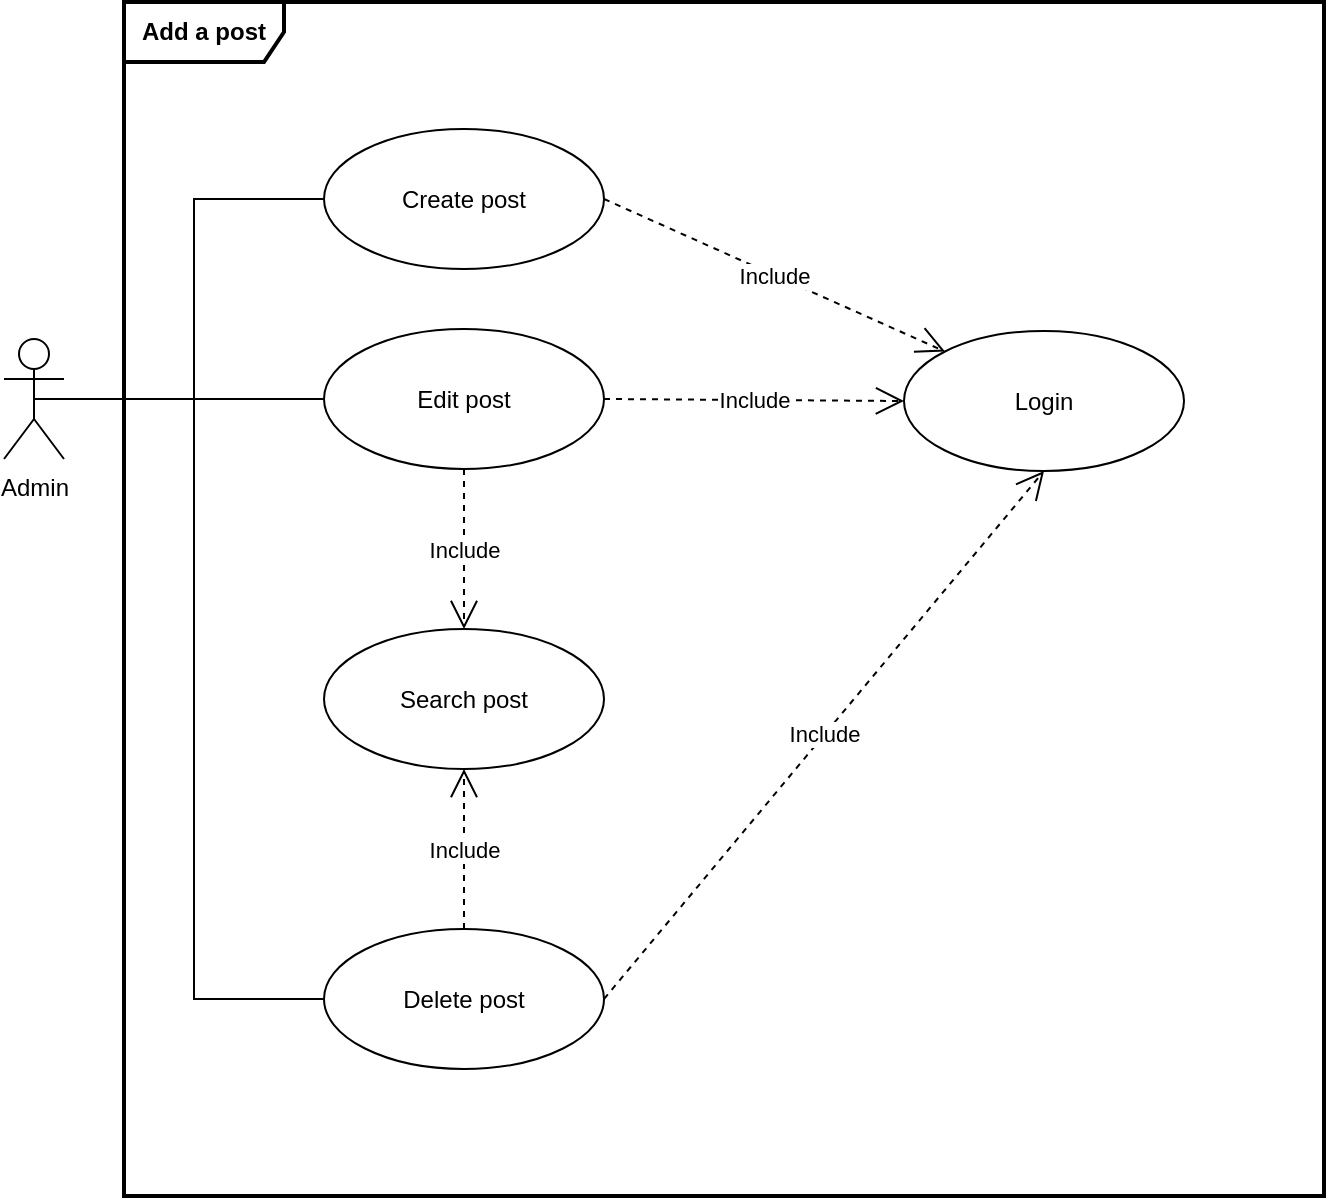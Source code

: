 <mxfile pages="7">
    <diagram id="f0m59UyX4XXk8T6lLft-" name="1-Use case - Add a post">
        <mxGraphModel dx="1158" dy="766" grid="1" gridSize="10" guides="1" tooltips="1" connect="1" arrows="1" fold="1" page="1" pageScale="1" pageWidth="827" pageHeight="1169" math="0" shadow="0">
            <root>
                <mxCell id="6DKsoHw25dX94w_NEZeB-0"/>
                <mxCell id="6DKsoHw25dX94w_NEZeB-1" parent="6DKsoHw25dX94w_NEZeB-0"/>
                <mxCell id="6DKsoHw25dX94w_NEZeB-2" value="&lt;b&gt;Add a post&lt;/b&gt;" style="shape=umlFrame;whiteSpace=wrap;html=1;strokeWidth=2;width=80;height=30;" parent="6DKsoHw25dX94w_NEZeB-1" vertex="1">
                    <mxGeometry x="120" y="43" width="600" height="597" as="geometry"/>
                </mxCell>
                <mxCell id="rr7lkaiJkXX8gv7BmYGH-1" value="Admin" style="shape=umlActor;verticalLabelPosition=bottom;verticalAlign=top;html=1;" parent="6DKsoHw25dX94w_NEZeB-1" vertex="1">
                    <mxGeometry x="60" y="211.5" width="30" height="60" as="geometry"/>
                </mxCell>
                <mxCell id="bBP8XE8laNNLNXbJYFgu-1" value="Create post" style="ellipse;whiteSpace=wrap;html=1;" parent="6DKsoHw25dX94w_NEZeB-1" vertex="1">
                    <mxGeometry x="220" y="106.5" width="140" height="70" as="geometry"/>
                </mxCell>
                <mxCell id="bBP8XE8laNNLNXbJYFgu-2" value="Edit post" style="ellipse;whiteSpace=wrap;html=1;" parent="6DKsoHw25dX94w_NEZeB-1" vertex="1">
                    <mxGeometry x="220" y="206.5" width="140" height="70" as="geometry"/>
                </mxCell>
                <mxCell id="bBP8XE8laNNLNXbJYFgu-3" value="Delete post" style="ellipse;whiteSpace=wrap;html=1;" parent="6DKsoHw25dX94w_NEZeB-1" vertex="1">
                    <mxGeometry x="220" y="506.5" width="140" height="70" as="geometry"/>
                </mxCell>
                <mxCell id="bBP8XE8laNNLNXbJYFgu-4" value="Login" style="ellipse;whiteSpace=wrap;html=1;" parent="6DKsoHw25dX94w_NEZeB-1" vertex="1">
                    <mxGeometry x="510" y="207.5" width="140" height="70" as="geometry"/>
                </mxCell>
                <mxCell id="bBP8XE8laNNLNXbJYFgu-5" value="" style="endArrow=none;html=1;rounded=0;exitX=0.5;exitY=0.5;exitDx=0;exitDy=0;exitPerimeter=0;entryX=0;entryY=0.5;entryDx=0;entryDy=0;" parent="6DKsoHw25dX94w_NEZeB-1" source="rr7lkaiJkXX8gv7BmYGH-1" target="bBP8XE8laNNLNXbJYFgu-2" edge="1">
                    <mxGeometry relative="1" as="geometry">
                        <mxPoint x="80" y="236" as="sourcePoint"/>
                        <mxPoint x="240" y="236" as="targetPoint"/>
                    </mxGeometry>
                </mxCell>
                <mxCell id="bBP8XE8laNNLNXbJYFgu-6" value="" style="endArrow=none;html=1;rounded=0;exitX=0.5;exitY=0.5;exitDx=0;exitDy=0;exitPerimeter=0;entryX=0;entryY=0.5;entryDx=0;entryDy=0;edgeStyle=orthogonalEdgeStyle;" parent="6DKsoHw25dX94w_NEZeB-1" source="rr7lkaiJkXX8gv7BmYGH-1" target="bBP8XE8laNNLNXbJYFgu-1" edge="1">
                    <mxGeometry relative="1" as="geometry">
                        <mxPoint x="85" y="251.5" as="sourcePoint"/>
                        <mxPoint x="230" y="251.5" as="targetPoint"/>
                    </mxGeometry>
                </mxCell>
                <mxCell id="bBP8XE8laNNLNXbJYFgu-7" value="" style="endArrow=none;html=1;rounded=0;exitX=0.5;exitY=0.5;exitDx=0;exitDy=0;exitPerimeter=0;entryX=0;entryY=0.5;entryDx=0;entryDy=0;edgeStyle=orthogonalEdgeStyle;" parent="6DKsoHw25dX94w_NEZeB-1" source="rr7lkaiJkXX8gv7BmYGH-1" target="bBP8XE8laNNLNXbJYFgu-3" edge="1">
                    <mxGeometry relative="1" as="geometry">
                        <mxPoint x="85" y="251.5" as="sourcePoint"/>
                        <mxPoint x="230" y="151.5" as="targetPoint"/>
                    </mxGeometry>
                </mxCell>
                <mxCell id="bBP8XE8laNNLNXbJYFgu-8" value="Include" style="endArrow=open;endSize=12;dashed=1;html=1;rounded=0;endFill=0;entryX=0.5;entryY=1;entryDx=0;entryDy=0;exitX=1;exitY=0.5;exitDx=0;exitDy=0;" parent="6DKsoHw25dX94w_NEZeB-1" source="bBP8XE8laNNLNXbJYFgu-3" target="bBP8XE8laNNLNXbJYFgu-4" edge="1">
                    <mxGeometry width="160" relative="1" as="geometry">
                        <mxPoint x="330" y="416.5" as="sourcePoint"/>
                        <mxPoint x="490" y="416.5" as="targetPoint"/>
                    </mxGeometry>
                </mxCell>
                <mxCell id="bBP8XE8laNNLNXbJYFgu-9" value="Include" style="endArrow=open;endSize=12;dashed=1;html=1;rounded=0;endFill=0;entryX=0;entryY=0.5;entryDx=0;entryDy=0;exitX=1;exitY=0.5;exitDx=0;exitDy=0;" parent="6DKsoHw25dX94w_NEZeB-1" source="bBP8XE8laNNLNXbJYFgu-2" target="bBP8XE8laNNLNXbJYFgu-4" edge="1">
                    <mxGeometry width="160" relative="1" as="geometry">
                        <mxPoint x="370" y="351.5" as="sourcePoint"/>
                        <mxPoint x="520" y="246.5" as="targetPoint"/>
                    </mxGeometry>
                </mxCell>
                <mxCell id="bBP8XE8laNNLNXbJYFgu-10" value="Include" style="endArrow=open;endSize=12;dashed=1;html=1;rounded=0;endFill=0;entryX=0;entryY=0;entryDx=0;entryDy=0;exitX=1;exitY=0.5;exitDx=0;exitDy=0;" parent="6DKsoHw25dX94w_NEZeB-1" source="bBP8XE8laNNLNXbJYFgu-1" target="bBP8XE8laNNLNXbJYFgu-4" edge="1">
                    <mxGeometry width="160" relative="1" as="geometry">
                        <mxPoint x="370" y="251.5" as="sourcePoint"/>
                        <mxPoint x="520" y="252.5" as="targetPoint"/>
                    </mxGeometry>
                </mxCell>
                <mxCell id="bBP8XE8laNNLNXbJYFgu-11" value="Search post" style="ellipse;whiteSpace=wrap;html=1;" parent="6DKsoHw25dX94w_NEZeB-1" vertex="1">
                    <mxGeometry x="220" y="356.5" width="140" height="70" as="geometry"/>
                </mxCell>
                <mxCell id="bBP8XE8laNNLNXbJYFgu-13" value="Include" style="endArrow=open;endSize=12;dashed=1;html=1;rounded=0;endFill=0;entryX=0.5;entryY=0;entryDx=0;entryDy=0;exitX=0.5;exitY=1;exitDx=0;exitDy=0;" parent="6DKsoHw25dX94w_NEZeB-1" source="bBP8XE8laNNLNXbJYFgu-2" target="bBP8XE8laNNLNXbJYFgu-11" edge="1">
                    <mxGeometry width="160" relative="1" as="geometry">
                        <mxPoint x="370" y="251.5" as="sourcePoint"/>
                        <mxPoint x="520" y="252.5" as="targetPoint"/>
                    </mxGeometry>
                </mxCell>
                <mxCell id="bl2ID4yNLOf_Ut9JxHFP-0" value="Include" style="endArrow=open;endSize=12;dashed=1;html=1;rounded=0;endFill=0;entryX=0.5;entryY=1;entryDx=0;entryDy=0;exitX=0.5;exitY=0;exitDx=0;exitDy=0;" parent="6DKsoHw25dX94w_NEZeB-1" source="bBP8XE8laNNLNXbJYFgu-3" target="bBP8XE8laNNLNXbJYFgu-11" edge="1">
                    <mxGeometry width="160" relative="1" as="geometry">
                        <mxPoint x="300" y="286.5" as="sourcePoint"/>
                        <mxPoint x="300" y="366.5" as="targetPoint"/>
                    </mxGeometry>
                </mxCell>
            </root>
        </mxGraphModel>
    </diagram>
    <diagram id="Sw7qoORyPijt-ea3zrP9" name="2-Use case - Add a comment">
        <mxGraphModel dx="1158" dy="766" grid="1" gridSize="10" guides="1" tooltips="1" connect="1" arrows="1" fold="1" page="1" pageScale="1" pageWidth="827" pageHeight="1169" math="0" shadow="0">
            <root>
                <mxCell id="0"/>
                <mxCell id="1" parent="0"/>
                <mxCell id="Y88QYffkHkzZoUYoO5hG-2" value="&lt;b&gt;Add a comment&lt;/b&gt;" style="shape=umlFrame;whiteSpace=wrap;html=1;width=110;height=40;strokeWidth=2;" parent="1" vertex="1">
                    <mxGeometry x="120" y="20" width="640" height="600" as="geometry"/>
                </mxCell>
                <mxCell id="Y88QYffkHkzZoUYoO5hG-3" value="User" style="shape=umlActor;verticalLabelPosition=bottom;verticalAlign=top;html=1;" parent="1" vertex="1">
                    <mxGeometry x="40" y="105" width="30" height="60" as="geometry"/>
                </mxCell>
                <mxCell id="Y88QYffkHkzZoUYoO5hG-4" value="Admin" style="shape=umlActor;verticalLabelPosition=bottom;verticalAlign=top;html=1;" parent="1" vertex="1">
                    <mxGeometry x="40" y="355" width="30" height="60" as="geometry"/>
                </mxCell>
                <mxCell id="Y88QYffkHkzZoUYoO5hG-8" value="Include" style="endArrow=open;endSize=12;dashed=1;html=1;rounded=0;exitX=1;exitY=0.5;exitDx=0;exitDy=0;entryX=0;entryY=0;entryDx=0;entryDy=0;" parent="1" source="Y88QYffkHkzZoUYoO5hG-32" target="Y88QYffkHkzZoUYoO5hG-10" edge="1">
                    <mxGeometry width="160" relative="1" as="geometry">
                        <mxPoint x="340" y="285" as="sourcePoint"/>
                        <mxPoint x="480" y="157" as="targetPoint"/>
                    </mxGeometry>
                </mxCell>
                <mxCell id="Y88QYffkHkzZoUYoO5hG-10" value="Log in" style="ellipse;whiteSpace=wrap;html=1;" parent="1" vertex="1">
                    <mxGeometry x="550" y="210" width="140" height="70" as="geometry"/>
                </mxCell>
                <mxCell id="Y88QYffkHkzZoUYoO5hG-17" value="Moderate comment" style="ellipse;whiteSpace=wrap;html=1;" parent="1" vertex="1">
                    <mxGeometry x="200" y="350" width="140" height="70" as="geometry"/>
                </mxCell>
                <mxCell id="Y88QYffkHkzZoUYoO5hG-18" value="Include" style="endArrow=open;endSize=12;dashed=1;html=1;rounded=0;exitX=1;exitY=0.5;exitDx=0;exitDy=0;entryX=0;entryY=0.5;entryDx=0;entryDy=0;" parent="1" source="Y88QYffkHkzZoUYoO5hG-17" target="Y88QYffkHkzZoUYoO5hG-10" edge="1">
                    <mxGeometry width="160" relative="1" as="geometry">
                        <mxPoint x="350" y="182" as="sourcePoint"/>
                        <mxPoint x="588.235" y="245.529" as="targetPoint"/>
                    </mxGeometry>
                </mxCell>
                <mxCell id="Y88QYffkHkzZoUYoO5hG-26" value="" style="endArrow=none;html=1;rounded=0;exitX=0.5;exitY=0.5;exitDx=0;exitDy=0;exitPerimeter=0;entryX=0;entryY=0.5;entryDx=0;entryDy=0;" parent="1" source="Y88QYffkHkzZoUYoO5hG-4" target="Y88QYffkHkzZoUYoO5hG-17" edge="1">
                    <mxGeometry relative="1" as="geometry">
                        <mxPoint x="80" y="384.5" as="sourcePoint"/>
                        <mxPoint x="240" y="384.5" as="targetPoint"/>
                    </mxGeometry>
                </mxCell>
                <mxCell id="Y88QYffkHkzZoUYoO5hG-30" value="Include" style="endArrow=open;endSize=12;dashed=1;html=1;rounded=0;exitX=0.5;exitY=1;exitDx=0;exitDy=0;entryX=0.5;entryY=0;entryDx=0;entryDy=0;" parent="1" source="Y88QYffkHkzZoUYoO5hG-10" target="Y88QYffkHkzZoUYoO5hG-31" edge="1">
                    <mxGeometry width="160" relative="1" as="geometry">
                        <mxPoint x="640" y="320" as="sourcePoint"/>
                        <mxPoint x="588.235" y="205.529" as="targetPoint"/>
                    </mxGeometry>
                </mxCell>
                <mxCell id="Y88QYffkHkzZoUYoO5hG-31" value="Register" style="ellipse;whiteSpace=wrap;html=1;" parent="1" vertex="1">
                    <mxGeometry x="550" y="410" width="140" height="70" as="geometry"/>
                </mxCell>
                <mxCell id="Y88QYffkHkzZoUYoO5hG-32" value="Comment post" style="ellipse;whiteSpace=wrap;html=1;" parent="1" vertex="1">
                    <mxGeometry x="200" y="100" width="140" height="70" as="geometry"/>
                </mxCell>
                <mxCell id="Y88QYffkHkzZoUYoO5hG-33" value="" style="endArrow=none;html=1;rounded=0;exitX=0;exitY=0.5;exitDx=0;exitDy=0;entryX=0.5;entryY=0.5;entryDx=0;entryDy=0;entryPerimeter=0;" parent="1" edge="1">
                    <mxGeometry relative="1" as="geometry">
                        <mxPoint x="200" y="134.86" as="sourcePoint"/>
                        <mxPoint x="55" y="134.86" as="targetPoint"/>
                    </mxGeometry>
                </mxCell>
                <mxCell id="Y88QYffkHkzZoUYoO5hG-35" value="" style="endArrow=none;endFill=0;endSize=12;html=1;rounded=0;startArrow=block;startFill=0;" parent="1" edge="1">
                    <mxGeometry width="160" relative="1" as="geometry">
                        <mxPoint x="55" y="200" as="sourcePoint"/>
                        <mxPoint x="55" y="340" as="targetPoint"/>
                    </mxGeometry>
                </mxCell>
                <mxCell id="l0FPTr7uaK9i5vfGM48Y-3" value="Put comment online" style="ellipse;whiteSpace=wrap;html=1;" parent="1" vertex="1">
                    <mxGeometry x="180" y="490" width="140" height="70" as="geometry"/>
                </mxCell>
                <mxCell id="Itltrp7eUb9cYH-Qs1kc-1" value="Put comment offline" style="ellipse;whiteSpace=wrap;html=1;" parent="1" vertex="1">
                    <mxGeometry x="360" y="460" width="140" height="70" as="geometry"/>
                </mxCell>
                <mxCell id="Itltrp7eUb9cYH-Qs1kc-3" value="" style="endArrow=block;endFill=0;endSize=12;html=1;rounded=0;exitX=0.5;exitY=0;exitDx=0;exitDy=0;entryX=0.5;entryY=1;entryDx=0;entryDy=0;" parent="1" source="l0FPTr7uaK9i5vfGM48Y-3" target="Y88QYffkHkzZoUYoO5hG-17" edge="1">
                    <mxGeometry width="160" relative="1" as="geometry">
                        <mxPoint x="330" y="310" as="sourcePoint"/>
                        <mxPoint x="490" y="310" as="targetPoint"/>
                    </mxGeometry>
                </mxCell>
                <mxCell id="Itltrp7eUb9cYH-Qs1kc-4" value="" style="endArrow=block;endFill=0;endSize=12;html=1;rounded=0;exitX=0.5;exitY=0;exitDx=0;exitDy=0;entryX=1;entryY=1;entryDx=0;entryDy=0;" parent="1" source="Itltrp7eUb9cYH-Qs1kc-1" target="Y88QYffkHkzZoUYoO5hG-17" edge="1">
                    <mxGeometry width="160" relative="1" as="geometry">
                        <mxPoint x="210" y="500" as="sourcePoint"/>
                        <mxPoint x="230.503" y="419.749" as="targetPoint"/>
                    </mxGeometry>
                </mxCell>
            </root>
        </mxGraphModel>
    </diagram>
    <diagram id="ai9F23J2O39Jescx__qZ" name="3-Use case - Update profile">
        <mxGraphModel dx="1158" dy="766" grid="1" gridSize="10" guides="1" tooltips="1" connect="1" arrows="1" fold="1" page="1" pageScale="1" pageWidth="827" pageHeight="1169" math="0" shadow="0">
            <root>
                <mxCell id="_XO8HXPQD_3vt5-NEJcq-0"/>
                <mxCell id="_XO8HXPQD_3vt5-NEJcq-1" parent="_XO8HXPQD_3vt5-NEJcq-0"/>
                <mxCell id="p0k_WzCfFiPPjcZFIVW3-0" value="&lt;b&gt;Update profile&lt;/b&gt;" style="shape=umlFrame;whiteSpace=wrap;html=1;width=110;height=40;strokeWidth=2;" parent="_XO8HXPQD_3vt5-NEJcq-1" vertex="1">
                    <mxGeometry x="120" y="20" width="460" height="580" as="geometry"/>
                </mxCell>
                <mxCell id="wOLpGWkudcbO7koPj80c-0" value="Admin" style="shape=umlActor;verticalLabelPosition=bottom;verticalAlign=top;html=1;" parent="_XO8HXPQD_3vt5-NEJcq-1" vertex="1">
                    <mxGeometry x="50" y="285" width="30" height="60" as="geometry"/>
                </mxCell>
                <mxCell id="IO57Pa2uxEL5OrlIlOMr-0" value="Update lastname / firstname" style="ellipse;whiteSpace=wrap;html=1;strokeWidth=1;" parent="_XO8HXPQD_3vt5-NEJcq-1" vertex="1">
                    <mxGeometry x="204" y="480" width="140" height="70" as="geometry"/>
                </mxCell>
                <mxCell id="IO57Pa2uxEL5OrlIlOMr-1" value="Update logo / profile picture" style="ellipse;whiteSpace=wrap;html=1;strokeWidth=1;" parent="_XO8HXPQD_3vt5-NEJcq-1" vertex="1">
                    <mxGeometry x="204" y="280" width="140" height="70" as="geometry"/>
                </mxCell>
                <mxCell id="IO57Pa2uxEL5OrlIlOMr-2" value="Update tagline" style="ellipse;whiteSpace=wrap;html=1;strokeWidth=1;" parent="_XO8HXPQD_3vt5-NEJcq-1" vertex="1">
                    <mxGeometry x="204" y="380" width="140" height="70" as="geometry"/>
                </mxCell>
                <mxCell id="IO57Pa2uxEL5OrlIlOMr-3" value="Update CV url" style="ellipse;whiteSpace=wrap;html=1;strokeWidth=1;" parent="_XO8HXPQD_3vt5-NEJcq-1" vertex="1">
                    <mxGeometry x="204" y="80" width="140" height="70" as="geometry"/>
                </mxCell>
                <mxCell id="IO57Pa2uxEL5OrlIlOMr-4" value="Update socials &lt;br&gt;networks url" style="ellipse;whiteSpace=wrap;html=1;strokeWidth=1;" parent="_XO8HXPQD_3vt5-NEJcq-1" vertex="1">
                    <mxGeometry x="204" y="180" width="140" height="70" as="geometry"/>
                </mxCell>
                <mxCell id="IO57Pa2uxEL5OrlIlOMr-5" value="" style="endArrow=none;html=1;rounded=0;exitX=0.5;exitY=0.5;exitDx=0;exitDy=0;exitPerimeter=0;entryX=0;entryY=0.5;entryDx=0;entryDy=0;edgeStyle=orthogonalEdgeStyle;" parent="_XO8HXPQD_3vt5-NEJcq-1" source="wOLpGWkudcbO7koPj80c-0" target="IO57Pa2uxEL5OrlIlOMr-1" edge="1">
                    <mxGeometry relative="1" as="geometry">
                        <mxPoint x="160" y="365" as="sourcePoint"/>
                        <mxPoint x="320" y="365" as="targetPoint"/>
                    </mxGeometry>
                </mxCell>
                <mxCell id="IO57Pa2uxEL5OrlIlOMr-6" value="" style="endArrow=none;html=1;rounded=0;entryX=0;entryY=0.5;entryDx=0;entryDy=0;exitX=0.5;exitY=0.5;exitDx=0;exitDy=0;exitPerimeter=0;edgeStyle=orthogonalEdgeStyle;" parent="_XO8HXPQD_3vt5-NEJcq-1" source="wOLpGWkudcbO7koPj80c-0" target="IO57Pa2uxEL5OrlIlOMr-4" edge="1">
                    <mxGeometry relative="1" as="geometry">
                        <mxPoint x="330" y="440" as="sourcePoint"/>
                        <mxPoint x="490" y="440" as="targetPoint"/>
                    </mxGeometry>
                </mxCell>
                <mxCell id="IO57Pa2uxEL5OrlIlOMr-7" value="" style="endArrow=none;html=1;rounded=0;entryX=0;entryY=0.5;entryDx=0;entryDy=0;exitX=0.5;exitY=0.5;exitDx=0;exitDy=0;exitPerimeter=0;edgeStyle=orthogonalEdgeStyle;" parent="_XO8HXPQD_3vt5-NEJcq-1" source="wOLpGWkudcbO7koPj80c-0" target="IO57Pa2uxEL5OrlIlOMr-2" edge="1">
                    <mxGeometry relative="1" as="geometry">
                        <mxPoint x="75" y="325" as="sourcePoint"/>
                        <mxPoint x="214" y="225" as="targetPoint"/>
                    </mxGeometry>
                </mxCell>
                <mxCell id="IO57Pa2uxEL5OrlIlOMr-8" value="" style="endArrow=none;html=1;rounded=0;entryX=0;entryY=0.5;entryDx=0;entryDy=0;exitX=0.5;exitY=0.5;exitDx=0;exitDy=0;exitPerimeter=0;edgeStyle=orthogonalEdgeStyle;" parent="_XO8HXPQD_3vt5-NEJcq-1" source="wOLpGWkudcbO7koPj80c-0" target="IO57Pa2uxEL5OrlIlOMr-0" edge="1">
                    <mxGeometry relative="1" as="geometry">
                        <mxPoint x="75" y="325" as="sourcePoint"/>
                        <mxPoint x="220" y="425" as="targetPoint"/>
                    </mxGeometry>
                </mxCell>
                <mxCell id="IO57Pa2uxEL5OrlIlOMr-9" value="" style="endArrow=none;html=1;rounded=0;entryX=0;entryY=0.5;entryDx=0;entryDy=0;exitX=0.5;exitY=0.5;exitDx=0;exitDy=0;exitPerimeter=0;edgeStyle=orthogonalEdgeStyle;" parent="_XO8HXPQD_3vt5-NEJcq-1" source="wOLpGWkudcbO7koPj80c-0" target="IO57Pa2uxEL5OrlIlOMr-3" edge="1">
                    <mxGeometry relative="1" as="geometry">
                        <mxPoint x="75" y="325" as="sourcePoint"/>
                        <mxPoint x="220" y="525" as="targetPoint"/>
                    </mxGeometry>
                </mxCell>
                <mxCell id="IO57Pa2uxEL5OrlIlOMr-11" value="Include" style="endArrow=open;endSize=12;dashed=1;html=1;rounded=0;exitX=1;exitY=0.5;exitDx=0;exitDy=0;entryX=0.5;entryY=0;entryDx=0;entryDy=0;" parent="_XO8HXPQD_3vt5-NEJcq-1" source="IO57Pa2uxEL5OrlIlOMr-3" edge="1">
                    <mxGeometry width="160" relative="1" as="geometry">
                        <mxPoint x="330" y="430" as="sourcePoint"/>
                        <mxPoint x="500" y="280" as="targetPoint"/>
                    </mxGeometry>
                </mxCell>
                <mxCell id="IO57Pa2uxEL5OrlIlOMr-12" value="Include" style="endArrow=open;endSize=12;dashed=1;html=1;rounded=0;exitX=1;exitY=0.5;exitDx=0;exitDy=0;entryX=0;entryY=0;entryDx=0;entryDy=0;" parent="_XO8HXPQD_3vt5-NEJcq-1" source="IO57Pa2uxEL5OrlIlOMr-4" edge="1">
                    <mxGeometry width="160" relative="1" as="geometry">
                        <mxPoint x="354" y="125" as="sourcePoint"/>
                        <mxPoint x="450.503" y="290.251" as="targetPoint"/>
                    </mxGeometry>
                </mxCell>
                <mxCell id="IO57Pa2uxEL5OrlIlOMr-13" value="Include" style="endArrow=open;endSize=12;dashed=1;html=1;rounded=0;exitX=1;exitY=0.5;exitDx=0;exitDy=0;entryX=0;entryY=0.5;entryDx=0;entryDy=0;" parent="_XO8HXPQD_3vt5-NEJcq-1" source="IO57Pa2uxEL5OrlIlOMr-1" edge="1">
                    <mxGeometry width="160" relative="1" as="geometry">
                        <mxPoint x="354" y="225" as="sourcePoint"/>
                        <mxPoint x="430" y="315" as="targetPoint"/>
                    </mxGeometry>
                </mxCell>
                <mxCell id="IO57Pa2uxEL5OrlIlOMr-14" value="Include" style="endArrow=open;endSize=12;dashed=1;html=1;rounded=0;exitX=1;exitY=0.5;exitDx=0;exitDy=0;entryX=0;entryY=1;entryDx=0;entryDy=0;" parent="_XO8HXPQD_3vt5-NEJcq-1" source="IO57Pa2uxEL5OrlIlOMr-2" edge="1">
                    <mxGeometry width="160" relative="1" as="geometry">
                        <mxPoint x="354" y="325" as="sourcePoint"/>
                        <mxPoint x="450.503" y="339.749" as="targetPoint"/>
                    </mxGeometry>
                </mxCell>
                <mxCell id="IO57Pa2uxEL5OrlIlOMr-15" value="Include" style="endArrow=open;endSize=12;dashed=1;html=1;rounded=0;exitX=1;exitY=0.5;exitDx=0;exitDy=0;entryX=0.5;entryY=1;entryDx=0;entryDy=0;" parent="_XO8HXPQD_3vt5-NEJcq-1" source="IO57Pa2uxEL5OrlIlOMr-0" edge="1">
                    <mxGeometry width="160" relative="1" as="geometry">
                        <mxPoint x="354" y="425" as="sourcePoint"/>
                        <mxPoint x="500" y="350" as="targetPoint"/>
                    </mxGeometry>
                </mxCell>
                <mxCell id="IO57Pa2uxEL5OrlIlOMr-17" value="Login" style="ellipse;whiteSpace=wrap;html=1;strokeWidth=1;" parent="_XO8HXPQD_3vt5-NEJcq-1" vertex="1">
                    <mxGeometry x="430" y="280" width="140" height="70" as="geometry"/>
                </mxCell>
            </root>
        </mxGraphModel>
    </diagram>
    <diagram id="eC-6JnDmUxsPD_PhaU3l" name="4-Sequence diagram - Add a post">
        <mxGraphModel dx="1158" dy="766" grid="1" gridSize="10" guides="1" tooltips="1" connect="1" arrows="1" fold="1" page="1" pageScale="1" pageWidth="827" pageHeight="1169" math="0" shadow="0">
            <root>
                <mxCell id="brqWUkC3irDhE1S2QIGh-0"/>
                <mxCell id="brqWUkC3irDhE1S2QIGh-1" parent="brqWUkC3irDhE1S2QIGh-0"/>
                <mxCell id="jlLZkJN6LQEJ1ZwJu0rV-0" value="&lt;b&gt;Add a post&lt;/b&gt;" style="shape=umlFrame;whiteSpace=wrap;html=1;strokeWidth=2;width=80;height=30;" parent="brqWUkC3irDhE1S2QIGh-1" vertex="1">
                    <mxGeometry x="20" y="10" width="510" height="1010" as="geometry"/>
                </mxCell>
                <mxCell id="AQNA0blqvMLty4oz0Igg-0" value="&lt;b&gt;opt&lt;/b&gt; if is not login" style="shape=umlFrame;whiteSpace=wrap;html=1;strokeWidth=1;width=70;height=40;" parent="brqWUkC3irDhE1S2QIGh-1" vertex="1">
                    <mxGeometry x="61" y="140" width="210" height="130" as="geometry"/>
                </mxCell>
                <mxCell id="RYUsw-86s8kyvDp440Hq-1" value="" style="shape=umlLifeline;participant=umlActor;perimeter=lifelinePerimeter;whiteSpace=wrap;html=1;container=1;collapsible=0;recursiveResize=0;verticalAlign=top;spacingTop=36;outlineConnect=0;strokeWidth=1;" parent="brqWUkC3irDhE1S2QIGh-1" vertex="1">
                    <mxGeometry x="141" y="90" width="20" height="930" as="geometry"/>
                </mxCell>
                <mxCell id="AQNA0blqvMLty4oz0Igg-2" value="" style="html=1;points=[];perimeter=orthogonalPerimeter;strokeWidth=1;" parent="RYUsw-86s8kyvDp440Hq-1" vertex="1">
                    <mxGeometry x="5" y="80" width="10" height="80" as="geometry"/>
                </mxCell>
                <mxCell id="o1nZzejRYdKS4y2njN4r-15" value="" style="html=1;points=[];perimeter=orthogonalPerimeter;strokeWidth=1;" parent="RYUsw-86s8kyvDp440Hq-1" vertex="1">
                    <mxGeometry x="5" y="660.24" width="10" height="80" as="geometry"/>
                </mxCell>
                <mxCell id="o1nZzejRYdKS4y2njN4r-16" value="" style="html=1;points=[];perimeter=orthogonalPerimeter;strokeWidth=1;" parent="RYUsw-86s8kyvDp440Hq-1" vertex="1">
                    <mxGeometry x="269" y="660.24" width="10" height="80" as="geometry"/>
                </mxCell>
                <mxCell id="o1nZzejRYdKS4y2njN4r-17" value="8. Search post" style="html=1;verticalAlign=bottom;endArrow=block;entryX=0;entryY=0;rounded=0;exitX=1.028;exitY=-0.003;exitDx=0;exitDy=0;exitPerimeter=0;" parent="RYUsw-86s8kyvDp440Hq-1" source="o1nZzejRYdKS4y2njN4r-15" target="o1nZzejRYdKS4y2njN4r-16" edge="1">
                    <mxGeometry relative="1" as="geometry">
                        <mxPoint x="200" y="660.24" as="sourcePoint"/>
                    </mxGeometry>
                </mxCell>
                <mxCell id="o1nZzejRYdKS4y2njN4r-18" value="9. Post found" style="html=1;verticalAlign=bottom;endArrow=open;dashed=1;endSize=8;exitX=0;exitY=0.95;rounded=0;entryX=0.972;entryY=0.949;entryDx=0;entryDy=0;entryPerimeter=0;" parent="RYUsw-86s8kyvDp440Hq-1" source="o1nZzejRYdKS4y2njN4r-16" target="o1nZzejRYdKS4y2njN4r-15" edge="1">
                    <mxGeometry relative="1" as="geometry">
                        <mxPoint x="200" y="736.24" as="targetPoint"/>
                    </mxGeometry>
                </mxCell>
                <mxCell id="o1nZzejRYdKS4y2njN4r-19" value="" style="html=1;points=[];perimeter=orthogonalPerimeter;strokeWidth=1;" parent="RYUsw-86s8kyvDp440Hq-1" vertex="1">
                    <mxGeometry x="5" y="770.24" width="10" height="80" as="geometry"/>
                </mxCell>
                <mxCell id="o1nZzejRYdKS4y2njN4r-20" value="" style="html=1;points=[];perimeter=orthogonalPerimeter;strokeWidth=1;" parent="RYUsw-86s8kyvDp440Hq-1" vertex="1">
                    <mxGeometry x="269" y="770.24" width="10" height="80" as="geometry"/>
                </mxCell>
                <mxCell id="o1nZzejRYdKS4y2njN4r-21" value="10. Delete post" style="html=1;verticalAlign=bottom;endArrow=block;entryX=0;entryY=0;rounded=0;exitX=1.028;exitY=-0.003;exitDx=0;exitDy=0;exitPerimeter=0;" parent="RYUsw-86s8kyvDp440Hq-1" source="o1nZzejRYdKS4y2njN4r-19" target="o1nZzejRYdKS4y2njN4r-20" edge="1">
                    <mxGeometry relative="1" as="geometry">
                        <mxPoint x="200" y="770.24" as="sourcePoint"/>
                    </mxGeometry>
                </mxCell>
                <mxCell id="o1nZzejRYdKS4y2njN4r-22" value="11. Post deleted" style="html=1;verticalAlign=bottom;endArrow=open;dashed=1;endSize=8;exitX=0;exitY=0.95;rounded=0;entryX=0.972;entryY=0.949;entryDx=0;entryDy=0;entryPerimeter=0;" parent="RYUsw-86s8kyvDp440Hq-1" source="o1nZzejRYdKS4y2njN4r-20" target="o1nZzejRYdKS4y2njN4r-19" edge="1">
                    <mxGeometry relative="1" as="geometry">
                        <mxPoint x="200" y="846.24" as="targetPoint"/>
                    </mxGeometry>
                </mxCell>
                <mxCell id="AQNA0blqvMLty4oz0Igg-3" value="" style="html=1;points=[];perimeter=orthogonalPerimeter;strokeWidth=1;" parent="brqWUkC3irDhE1S2QIGh-1" vertex="1">
                    <mxGeometry x="156" y="190" width="10" height="40" as="geometry"/>
                </mxCell>
                <mxCell id="AQNA0blqvMLty4oz0Igg-4" value="1. Login" style="edgeStyle=orthogonalEdgeStyle;html=1;align=left;spacingLeft=2;endArrow=block;rounded=0;entryX=1;entryY=0;" parent="brqWUkC3irDhE1S2QIGh-1" edge="1">
                    <mxGeometry relative="1" as="geometry">
                        <mxPoint x="156" y="170" as="sourcePoint"/>
                        <Array as="points">
                            <mxPoint x="186" y="170"/>
                        </Array>
                        <mxPoint x="163.5" y="190" as="targetPoint"/>
                    </mxGeometry>
                </mxCell>
                <mxCell id="AQNA0blqvMLty4oz0Igg-5" value=":Post" style="shape=umlLifeline;perimeter=lifelinePerimeter;whiteSpace=wrap;html=1;container=1;collapsible=0;recursiveResize=0;outlineConnect=0;strokeWidth=1;" parent="brqWUkC3irDhE1S2QIGh-1" vertex="1">
                    <mxGeometry x="365" y="90" width="100" height="930" as="geometry"/>
                </mxCell>
                <mxCell id="o1nZzejRYdKS4y2njN4r-14" value="&lt;b&gt;loop&lt;/b&gt;&amp;nbsp;delete a post" style="shape=umlFrame;whiteSpace=wrap;html=1;strokeWidth=1;width=70;height=40;" parent="brqWUkC3irDhE1S2QIGh-1" vertex="1">
                    <mxGeometry x="60" y="710" width="430" height="250" as="geometry"/>
                </mxCell>
                <mxCell id="RYUsw-86s8kyvDp440Hq-2" value=": Admin" style="text;align=center;fontStyle=1;verticalAlign=middle;spacingLeft=3;spacingRight=3;strokeColor=none;rotatable=0;points=[[0,0.5],[1,0.5]];portConstraint=eastwest;" parent="brqWUkC3irDhE1S2QIGh-1" vertex="1">
                    <mxGeometry x="111" y="60" width="80" height="26" as="geometry"/>
                </mxCell>
                <mxCell id="o1nZzejRYdKS4y2njN4r-0" value="&lt;b&gt;loop&lt;/b&gt;&amp;nbsp;create a post" style="shape=umlFrame;whiteSpace=wrap;html=1;strokeWidth=1;width=70;height=40;" parent="brqWUkC3irDhE1S2QIGh-1" vertex="1">
                    <mxGeometry x="60" y="290" width="430" height="130" as="geometry"/>
                </mxCell>
                <mxCell id="o1nZzejRYdKS4y2njN4r-1" value="" style="html=1;points=[];perimeter=orthogonalPerimeter;strokeWidth=1;" parent="brqWUkC3irDhE1S2QIGh-1" vertex="1">
                    <mxGeometry x="146" y="320" width="10" height="80" as="geometry"/>
                </mxCell>
                <mxCell id="o1nZzejRYdKS4y2njN4r-2" value="" style="html=1;points=[];perimeter=orthogonalPerimeter;strokeWidth=1;" parent="brqWUkC3irDhE1S2QIGh-1" vertex="1">
                    <mxGeometry x="411" y="320" width="10" height="80" as="geometry"/>
                </mxCell>
                <mxCell id="o1nZzejRYdKS4y2njN4r-3" value="2. Create post" style="html=1;verticalAlign=bottom;endArrow=block;entryX=0;entryY=0;rounded=0;exitX=0.9;exitY=0;exitDx=0;exitDy=0;exitPerimeter=0;" parent="brqWUkC3irDhE1S2QIGh-1" source="o1nZzejRYdKS4y2njN4r-1" target="o1nZzejRYdKS4y2njN4r-2" edge="1">
                    <mxGeometry relative="1" as="geometry">
                        <mxPoint x="341" y="320" as="sourcePoint"/>
                    </mxGeometry>
                </mxCell>
                <mxCell id="o1nZzejRYdKS4y2njN4r-4" value="3. Post created" style="html=1;verticalAlign=bottom;endArrow=open;dashed=1;endSize=8;exitX=0;exitY=0.95;rounded=0;entryX=1.033;entryY=0.95;entryDx=0;entryDy=0;entryPerimeter=0;" parent="brqWUkC3irDhE1S2QIGh-1" source="o1nZzejRYdKS4y2njN4r-2" target="o1nZzejRYdKS4y2njN4r-1" edge="1">
                    <mxGeometry relative="1" as="geometry">
                        <mxPoint x="161" y="396" as="targetPoint"/>
                    </mxGeometry>
                </mxCell>
                <mxCell id="o1nZzejRYdKS4y2njN4r-5" value="&lt;b&gt;loop&lt;/b&gt;&amp;nbsp;edit a post" style="shape=umlFrame;whiteSpace=wrap;html=1;strokeWidth=1;width=70;height=40;" parent="brqWUkC3irDhE1S2QIGh-1" vertex="1">
                    <mxGeometry x="61" y="440" width="430" height="250" as="geometry"/>
                </mxCell>
                <mxCell id="o1nZzejRYdKS4y2njN4r-6" value="" style="html=1;points=[];perimeter=orthogonalPerimeter;strokeWidth=1;" parent="brqWUkC3irDhE1S2QIGh-1" vertex="1">
                    <mxGeometry x="146" y="480" width="10" height="80" as="geometry"/>
                </mxCell>
                <mxCell id="o1nZzejRYdKS4y2njN4r-7" value="" style="html=1;points=[];perimeter=orthogonalPerimeter;strokeWidth=1;" parent="brqWUkC3irDhE1S2QIGh-1" vertex="1">
                    <mxGeometry x="146" y="580" width="10" height="80" as="geometry"/>
                </mxCell>
                <mxCell id="o1nZzejRYdKS4y2njN4r-8" value="" style="html=1;points=[];perimeter=orthogonalPerimeter;strokeWidth=1;" parent="brqWUkC3irDhE1S2QIGh-1" vertex="1">
                    <mxGeometry x="410" y="480" width="10" height="80" as="geometry"/>
                </mxCell>
                <mxCell id="o1nZzejRYdKS4y2njN4r-9" value="4. Search post" style="html=1;verticalAlign=bottom;endArrow=block;entryX=0;entryY=0;rounded=0;exitX=1.028;exitY=-0.003;exitDx=0;exitDy=0;exitPerimeter=0;" parent="brqWUkC3irDhE1S2QIGh-1" source="o1nZzejRYdKS4y2njN4r-6" target="o1nZzejRYdKS4y2njN4r-8" edge="1">
                    <mxGeometry relative="1" as="geometry">
                        <mxPoint x="341" y="480" as="sourcePoint"/>
                    </mxGeometry>
                </mxCell>
                <mxCell id="o1nZzejRYdKS4y2njN4r-10" value="5. Post found" style="html=1;verticalAlign=bottom;endArrow=open;dashed=1;endSize=8;exitX=0;exitY=0.95;rounded=0;entryX=0.972;entryY=0.949;entryDx=0;entryDy=0;entryPerimeter=0;" parent="brqWUkC3irDhE1S2QIGh-1" source="o1nZzejRYdKS4y2njN4r-8" target="o1nZzejRYdKS4y2njN4r-6" edge="1">
                    <mxGeometry relative="1" as="geometry">
                        <mxPoint x="341" y="556" as="targetPoint"/>
                    </mxGeometry>
                </mxCell>
                <mxCell id="o1nZzejRYdKS4y2njN4r-11" value="" style="html=1;points=[];perimeter=orthogonalPerimeter;strokeWidth=1;" parent="brqWUkC3irDhE1S2QIGh-1" vertex="1">
                    <mxGeometry x="410" y="580" width="10" height="80" as="geometry"/>
                </mxCell>
                <mxCell id="o1nZzejRYdKS4y2njN4r-12" value="6. Edit post" style="html=1;verticalAlign=bottom;endArrow=block;entryX=0;entryY=0;rounded=0;exitX=0.944;exitY=0.001;exitDx=0;exitDy=0;exitPerimeter=0;" parent="brqWUkC3irDhE1S2QIGh-1" source="o1nZzejRYdKS4y2njN4r-7" target="o1nZzejRYdKS4y2njN4r-11" edge="1">
                    <mxGeometry relative="1" as="geometry">
                        <mxPoint x="161" y="580" as="sourcePoint"/>
                    </mxGeometry>
                </mxCell>
                <mxCell id="o1nZzejRYdKS4y2njN4r-13" value="7. Post edited" style="html=1;verticalAlign=bottom;endArrow=open;dashed=1;endSize=8;exitX=0;exitY=0.95;rounded=0;entryX=0.972;entryY=0.945;entryDx=0;entryDy=0;entryPerimeter=0;" parent="brqWUkC3irDhE1S2QIGh-1" source="o1nZzejRYdKS4y2njN4r-11" target="o1nZzejRYdKS4y2njN4r-7" edge="1">
                    <mxGeometry relative="1" as="geometry">
                        <mxPoint x="340" y="656" as="targetPoint"/>
                    </mxGeometry>
                </mxCell>
            </root>
        </mxGraphModel>
    </diagram>
    <diagram id="D_msA5YgWkNL6EcKQ0wb" name="5-Sequence diagram - Add a comment">
        <mxGraphModel dx="1985" dy="1935" grid="1" gridSize="10" guides="1" tooltips="1" connect="1" arrows="1" fold="1" page="1" pageScale="1" pageWidth="827" pageHeight="1169" math="0" shadow="0">
            <root>
                <mxCell id="ZFZ1o_myYT2IcQPyOH09-0"/>
                <mxCell id="ZFZ1o_myYT2IcQPyOH09-1" parent="ZFZ1o_myYT2IcQPyOH09-0"/>
                <mxCell id="8_8ogJkYfOB_sH-D4lse-0" value="&lt;b&gt;Add a comment&lt;/b&gt;" style="shape=umlFrame;whiteSpace=wrap;html=1;width=110;height=40;strokeWidth=2;" parent="ZFZ1o_myYT2IcQPyOH09-1" vertex="1">
                    <mxGeometry x="-60" y="-1140" width="960" height="1120" as="geometry"/>
                </mxCell>
                <mxCell id="E3mPgjx_yn9HG_SmkjBK-0" value="&lt;b&gt;seq moderate a comment&lt;/b&gt;" style="shape=umlFrame;whiteSpace=wrap;html=1;strokeWidth=1;width=90;height=40;" parent="ZFZ1o_myYT2IcQPyOH09-1" vertex="1">
                    <mxGeometry x="-10" y="-450" width="860" height="400" as="geometry"/>
                </mxCell>
                <mxCell id="76hHa-Q7d67HDUVDp-tQ-0" value="" style="shape=umlLifeline;participant=umlActor;perimeter=lifelinePerimeter;whiteSpace=wrap;html=1;container=1;collapsible=0;recursiveResize=0;verticalAlign=top;spacingTop=36;outlineConnect=0;strokeWidth=1;" parent="ZFZ1o_myYT2IcQPyOH09-1" vertex="1">
                    <mxGeometry x="90" y="-1090" width="20" height="1070" as="geometry"/>
                </mxCell>
                <mxCell id="UHAWdb0bhWTGnUad1Age-4" value="&lt;b&gt;seq&amp;nbsp;&lt;/b&gt;add a comment" style="shape=umlFrame;whiteSpace=wrap;html=1;strokeWidth=1;width=70;height=30;" parent="ZFZ1o_myYT2IcQPyOH09-1" vertex="1">
                    <mxGeometry x="-10" y="-720" width="860" height="260" as="geometry"/>
                </mxCell>
                <mxCell id="L1zJ9k6uwiZ9wVVIPuBG-1" value=":Post" style="shape=umlLifeline;perimeter=lifelinePerimeter;whiteSpace=wrap;html=1;container=1;collapsible=0;recursiveResize=0;outlineConnect=0;strokeWidth=1;" parent="ZFZ1o_myYT2IcQPyOH09-1" vertex="1">
                    <mxGeometry x="314" y="-1090" width="100" height="1070" as="geometry"/>
                </mxCell>
                <mxCell id="UHAWdb0bhWTGnUad1Age-0" value="" style="html=1;points=[];perimeter=orthogonalPerimeter;strokeWidth=1;" parent="L1zJ9k6uwiZ9wVVIPuBG-1" vertex="1">
                    <mxGeometry x="-219" y="490" width="10" height="100" as="geometry"/>
                </mxCell>
                <mxCell id="76hHa-Q7d67HDUVDp-tQ-1" value=": User" style="text;align=center;fontStyle=1;verticalAlign=middle;spacingLeft=3;spacingRight=3;strokeColor=none;rotatable=0;points=[[0,0.5],[1,0.5]];portConstraint=eastwest;" parent="ZFZ1o_myYT2IcQPyOH09-1" vertex="1">
                    <mxGeometry x="60" y="-1116" width="80" height="26" as="geometry"/>
                </mxCell>
                <mxCell id="L1zJ9k6uwiZ9wVVIPuBG-0" value="" style="shape=umlLifeline;participant=umlActor;perimeter=lifelinePerimeter;whiteSpace=wrap;html=1;container=1;collapsible=0;recursiveResize=0;verticalAlign=top;spacingTop=36;outlineConnect=0;strokeWidth=1;" parent="ZFZ1o_myYT2IcQPyOH09-1" vertex="1">
                    <mxGeometry x="750" y="-1100" width="20" height="1080" as="geometry"/>
                </mxCell>
                <mxCell id="L1zJ9k6uwiZ9wVVIPuBG-2" value=": Admin" style="text;align=center;fontStyle=1;verticalAlign=middle;spacingLeft=3;spacingRight=3;strokeColor=none;rotatable=0;points=[[0,0.5],[1,0.5]];portConstraint=eastwest;" parent="ZFZ1o_myYT2IcQPyOH09-1" vertex="1">
                    <mxGeometry x="720" y="-1126" width="80" height="26" as="geometry"/>
                </mxCell>
                <mxCell id="RLn2w9uOpJe77f6UKXwE-0" value=":Comment" style="shape=umlLifeline;perimeter=lifelinePerimeter;whiteSpace=wrap;html=1;container=1;collapsible=0;recursiveResize=0;outlineConnect=0;strokeWidth=1;" parent="ZFZ1o_myYT2IcQPyOH09-1" vertex="1">
                    <mxGeometry x="550" y="-1090" width="100" height="1070" as="geometry"/>
                </mxCell>
                <mxCell id="2i2fCFHrZCUKm6Zu2nXY-9" value="" style="html=1;points=[];perimeter=orthogonalPerimeter;strokeWidth=1;" parent="RLn2w9uOpJe77f6UKXwE-0" vertex="1">
                    <mxGeometry x="45" y="499" width="10" height="71" as="geometry"/>
                </mxCell>
                <mxCell id="UHAWdb0bhWTGnUad1Age-5" value="&lt;b&gt;opt&lt;/b&gt; if not login" style="shape=umlFrame;whiteSpace=wrap;html=1;strokeWidth=1;width=70;height=40;" parent="ZFZ1o_myYT2IcQPyOH09-1" vertex="1">
                    <mxGeometry x="-10" y="-1039" width="340" height="300" as="geometry"/>
                </mxCell>
                <mxCell id="2i2fCFHrZCUKm6Zu2nXY-0" value="" style="html=1;points=[];perimeter=orthogonalPerimeter;strokeWidth=1;" parent="ZFZ1o_myYT2IcQPyOH09-1" vertex="1">
                    <mxGeometry x="95" y="-999" width="10" height="80" as="geometry"/>
                </mxCell>
                <mxCell id="2i2fCFHrZCUKm6Zu2nXY-1" value="" style="html=1;points=[];perimeter=orthogonalPerimeter;strokeWidth=1;" parent="ZFZ1o_myYT2IcQPyOH09-1" vertex="1">
                    <mxGeometry x="105" y="-979" width="10" height="40" as="geometry"/>
                </mxCell>
                <mxCell id="2i2fCFHrZCUKm6Zu2nXY-2" value="1. Login" style="edgeStyle=orthogonalEdgeStyle;html=1;align=left;spacingLeft=2;endArrow=block;rounded=0;entryX=1;entryY=0;" parent="ZFZ1o_myYT2IcQPyOH09-1" edge="1">
                    <mxGeometry relative="1" as="geometry">
                        <mxPoint x="105" y="-999.0" as="sourcePoint"/>
                        <Array as="points">
                            <mxPoint x="135" y="-999"/>
                        </Array>
                        <mxPoint x="112.5" y="-979.0" as="targetPoint"/>
                    </mxGeometry>
                </mxCell>
                <mxCell id="2i2fCFHrZCUKm6Zu2nXY-4" value="opt if no registered" style="shape=umlFrame;whiteSpace=wrap;html=1;strokeWidth=1;width=70;height=40;" parent="ZFZ1o_myYT2IcQPyOH09-1" vertex="1">
                    <mxGeometry x="10" y="-909" width="240" height="150" as="geometry"/>
                </mxCell>
                <mxCell id="2i2fCFHrZCUKm6Zu2nXY-6" value="" style="html=1;points=[];perimeter=orthogonalPerimeter;strokeWidth=1;" parent="ZFZ1o_myYT2IcQPyOH09-1" vertex="1">
                    <mxGeometry x="95" y="-869" width="10" height="80" as="geometry"/>
                </mxCell>
                <mxCell id="2i2fCFHrZCUKm6Zu2nXY-7" value="" style="html=1;points=[];perimeter=orthogonalPerimeter;strokeWidth=1;" parent="ZFZ1o_myYT2IcQPyOH09-1" vertex="1">
                    <mxGeometry x="105" y="-849" width="10" height="40" as="geometry"/>
                </mxCell>
                <mxCell id="2i2fCFHrZCUKm6Zu2nXY-8" value="2. Register" style="edgeStyle=orthogonalEdgeStyle;html=1;align=left;spacingLeft=2;endArrow=block;rounded=0;entryX=1;entryY=0;" parent="ZFZ1o_myYT2IcQPyOH09-1" edge="1">
                    <mxGeometry relative="1" as="geometry">
                        <mxPoint x="105" y="-869" as="sourcePoint"/>
                        <Array as="points">
                            <mxPoint x="135" y="-869"/>
                        </Array>
                        <mxPoint x="112.5" y="-849" as="targetPoint"/>
                    </mxGeometry>
                </mxCell>
                <mxCell id="2i2fCFHrZCUKm6Zu2nXY-10" value="3. Add comment" style="html=1;verticalAlign=bottom;endArrow=block;rounded=0;" parent="ZFZ1o_myYT2IcQPyOH09-1" target="2i2fCFHrZCUKm6Zu2nXY-9" edge="1">
                    <mxGeometry relative="1" as="geometry">
                        <mxPoint x="106" y="-590" as="sourcePoint"/>
                    </mxGeometry>
                </mxCell>
                <mxCell id="2i2fCFHrZCUKm6Zu2nXY-11" value="4. Comment added with offline status" style="html=1;verticalAlign=bottom;endArrow=open;dashed=1;endSize=8;exitX=0;exitY=0.95;rounded=0;entryX=0.9;entryY=0.759;entryDx=0;entryDy=0;entryPerimeter=0;" parent="ZFZ1o_myYT2IcQPyOH09-1" source="2i2fCFHrZCUKm6Zu2nXY-9" target="UHAWdb0bhWTGnUad1Age-0" edge="1">
                    <mxGeometry relative="1" as="geometry">
                        <mxPoint x="110" y="-524" as="targetPoint"/>
                    </mxGeometry>
                </mxCell>
                <mxCell id="O8Y4BoTBaUFrgcm0jnis-0" value="&lt;b&gt;opt&lt;/b&gt; if is not login" style="shape=umlFrame;whiteSpace=wrap;html=1;strokeWidth=1;width=70;height=40;" parent="ZFZ1o_myYT2IcQPyOH09-1" vertex="1">
                    <mxGeometry x="670" y="-430" width="170" height="130" as="geometry"/>
                </mxCell>
                <mxCell id="O8Y4BoTBaUFrgcm0jnis-1" value="" style="html=1;points=[];perimeter=orthogonalPerimeter;strokeWidth=1;" parent="ZFZ1o_myYT2IcQPyOH09-1" vertex="1">
                    <mxGeometry x="755" y="-400" width="10" height="80" as="geometry"/>
                </mxCell>
                <mxCell id="O8Y4BoTBaUFrgcm0jnis-2" value="5. Login" style="edgeStyle=orthogonalEdgeStyle;html=1;align=left;spacingLeft=2;endArrow=block;rounded=0;entryX=1;entryY=0;" parent="ZFZ1o_myYT2IcQPyOH09-1" edge="1">
                    <mxGeometry relative="1" as="geometry">
                        <mxPoint x="765" y="-400" as="sourcePoint"/>
                        <Array as="points">
                            <mxPoint x="795" y="-400"/>
                        </Array>
                        <mxPoint x="772.5" y="-380" as="targetPoint"/>
                    </mxGeometry>
                </mxCell>
                <mxCell id="O8Y4BoTBaUFrgcm0jnis-3" value="" style="html=1;points=[];perimeter=orthogonalPerimeter;strokeWidth=1;" parent="ZFZ1o_myYT2IcQPyOH09-1" vertex="1">
                    <mxGeometry x="765" y="-385" width="10" height="40" as="geometry"/>
                </mxCell>
                <mxCell id="O8Y4BoTBaUFrgcm0jnis-4" value="&lt;b&gt;alt &lt;/b&gt;change status" style="shape=umlFrame;whiteSpace=wrap;html=1;width=70;height=40;" parent="ZFZ1o_myYT2IcQPyOH09-1" vertex="1">
                    <mxGeometry x="10" y="-280" width="830" height="200" as="geometry"/>
                </mxCell>
                <mxCell id="O8Y4BoTBaUFrgcm0jnis-5" value="" style="endArrow=none;html=1;rounded=0;dashed=1;dashPattern=1 2;exitX=0.001;exitY=0.494;exitDx=0;exitDy=0;exitPerimeter=0;entryX=1;entryY=0.499;entryDx=0;entryDy=0;entryPerimeter=0;" parent="ZFZ1o_myYT2IcQPyOH09-1" source="O8Y4BoTBaUFrgcm0jnis-4" target="O8Y4BoTBaUFrgcm0jnis-4" edge="1">
                    <mxGeometry relative="1" as="geometry">
                        <mxPoint x="560" y="-80" as="sourcePoint"/>
                        <mxPoint x="720" y="-80" as="targetPoint"/>
                    </mxGeometry>
                </mxCell>
                <mxCell id="O8Y4BoTBaUFrgcm0jnis-12" value="" style="html=1;points=[];perimeter=orthogonalPerimeter;" parent="ZFZ1o_myYT2IcQPyOH09-1" vertex="1">
                    <mxGeometry x="596" y="-255" width="10" height="55" as="geometry"/>
                </mxCell>
                <mxCell id="O8Y4BoTBaUFrgcm0jnis-13" value="6. Change coment status to 1" style="html=1;verticalAlign=bottom;endArrow=block;entryX=1;entryY=0;rounded=0;" parent="ZFZ1o_myYT2IcQPyOH09-1" source="O8Y4BoTBaUFrgcm0jnis-15" target="O8Y4BoTBaUFrgcm0jnis-12" edge="1">
                    <mxGeometry relative="1" as="geometry">
                        <mxPoint x="666" y="-255" as="sourcePoint"/>
                    </mxGeometry>
                </mxCell>
                <mxCell id="O8Y4BoTBaUFrgcm0jnis-14" value="7. Comment status changed" style="html=1;verticalAlign=bottom;endArrow=open;dashed=1;endSize=8;exitX=1;exitY=0.95;rounded=0;entryX=-0.062;entryY=0.958;entryDx=0;entryDy=0;entryPerimeter=0;" parent="ZFZ1o_myYT2IcQPyOH09-1" source="O8Y4BoTBaUFrgcm0jnis-12" target="O8Y4BoTBaUFrgcm0jnis-15" edge="1">
                    <mxGeometry x="-0.003" relative="1" as="geometry">
                        <mxPoint x="750" y="-198" as="targetPoint"/>
                        <mxPoint as="offset"/>
                    </mxGeometry>
                </mxCell>
                <mxCell id="O8Y4BoTBaUFrgcm0jnis-15" value="" style="html=1;points=[];perimeter=orthogonalPerimeter;" parent="ZFZ1o_myYT2IcQPyOH09-1" vertex="1">
                    <mxGeometry x="755" y="-254" width="10" height="54" as="geometry"/>
                </mxCell>
                <mxCell id="O8Y4BoTBaUFrgcm0jnis-8" value="[ put comment offline ]" style="text;html=1;align=center;verticalAlign=middle;whiteSpace=wrap;rounded=0;fillColor=default;" parent="ZFZ1o_myYT2IcQPyOH09-1" vertex="1">
                    <mxGeometry x="10" y="-180" width="130" height="20" as="geometry"/>
                </mxCell>
                <mxCell id="O8Y4BoTBaUFrgcm0jnis-7" value="[ put comment online ]" style="text;html=1;align=center;verticalAlign=middle;whiteSpace=wrap;rounded=0;fillColor=default;" parent="ZFZ1o_myYT2IcQPyOH09-1" vertex="1">
                    <mxGeometry x="10" y="-237.5" width="130" height="20" as="geometry"/>
                </mxCell>
                <mxCell id="eSt41dRaTlfULEzph00J-0" value="" style="html=1;points=[];perimeter=orthogonalPerimeter;" parent="ZFZ1o_myYT2IcQPyOH09-1" vertex="1">
                    <mxGeometry x="596" y="-150" width="10" height="55" as="geometry"/>
                </mxCell>
                <mxCell id="eSt41dRaTlfULEzph00J-1" value="8. Change coment status to 0" style="html=1;verticalAlign=bottom;endArrow=block;entryX=1;entryY=0;rounded=0;" parent="ZFZ1o_myYT2IcQPyOH09-1" source="eSt41dRaTlfULEzph00J-3" target="eSt41dRaTlfULEzph00J-0" edge="1">
                    <mxGeometry relative="1" as="geometry">
                        <mxPoint x="666" y="-150" as="sourcePoint"/>
                    </mxGeometry>
                </mxCell>
                <mxCell id="eSt41dRaTlfULEzph00J-2" value="9. Comment status changed" style="html=1;verticalAlign=bottom;endArrow=open;dashed=1;endSize=8;exitX=1;exitY=0.95;rounded=0;entryX=-0.062;entryY=0.958;entryDx=0;entryDy=0;entryPerimeter=0;" parent="ZFZ1o_myYT2IcQPyOH09-1" source="eSt41dRaTlfULEzph00J-0" target="eSt41dRaTlfULEzph00J-3" edge="1">
                    <mxGeometry x="-0.003" y="7" relative="1" as="geometry">
                        <mxPoint x="750" y="-93" as="targetPoint"/>
                        <mxPoint as="offset"/>
                    </mxGeometry>
                </mxCell>
                <mxCell id="eSt41dRaTlfULEzph00J-3" value="" style="html=1;points=[];perimeter=orthogonalPerimeter;" parent="ZFZ1o_myYT2IcQPyOH09-1" vertex="1">
                    <mxGeometry x="755" y="-149" width="10" height="54" as="geometry"/>
                </mxCell>
            </root>
        </mxGraphModel>
    </diagram>
    <diagram id="TbF2qW0yFCVzeMbr0xd_" name="6-Sequence diagram - Update profile">
        <mxGraphModel dx="1158" dy="1935" grid="1" gridSize="10" guides="1" tooltips="1" connect="1" arrows="1" fold="1" page="1" pageScale="1" pageWidth="827" pageHeight="1169" math="0" shadow="0">
            <root>
                <mxCell id="JA4TIvBrV8dYvv4lRsxt-0"/>
                <mxCell id="JA4TIvBrV8dYvv4lRsxt-1" parent="JA4TIvBrV8dYvv4lRsxt-0"/>
                <mxCell id="7-yjtdKjM4BFl1_DzOr4-0" value="&lt;b&gt;Update profile&lt;/b&gt;" style="shape=umlFrame;whiteSpace=wrap;html=1;width=110;height=40;strokeWidth=2;" parent="JA4TIvBrV8dYvv4lRsxt-1" vertex="1">
                    <mxGeometry x="150" y="-1100" width="600" height="930" as="geometry"/>
                </mxCell>
                <mxCell id="X00_LgIUe79r7FGx0nGb-3" value="&lt;b&gt;opt&lt;/b&gt;&amp;nbsp;manage profile" style="shape=umlFrame;whiteSpace=wrap;html=1;strokeWidth=1;width=80;height=40;" parent="JA4TIvBrV8dYvv4lRsxt-1" vertex="1">
                    <mxGeometry x="230" y="-830" width="460" height="620" as="geometry"/>
                </mxCell>
                <mxCell id="RFs7k_RCwO5AUOoBhMpV-0" value="" style="shape=umlLifeline;participant=umlActor;perimeter=lifelinePerimeter;whiteSpace=wrap;html=1;container=1;collapsible=0;recursiveResize=0;verticalAlign=top;spacingTop=36;outlineConnect=0;strokeWidth=1;" parent="JA4TIvBrV8dYvv4lRsxt-1" vertex="1">
                    <mxGeometry x="330" y="-1054" width="20" height="884" as="geometry"/>
                </mxCell>
                <mxCell id="X00_LgIUe79r7FGx0nGb-0" value="" style="html=1;points=[];perimeter=orthogonalPerimeter;strokeWidth=1;" parent="RFs7k_RCwO5AUOoBhMpV-0" vertex="1">
                    <mxGeometry x="5" y="294" width="10" height="60" as="geometry"/>
                </mxCell>
                <mxCell id="X00_LgIUe79r7FGx0nGb-5" value="" style="html=1;points=[];perimeter=orthogonalPerimeter;strokeWidth=1;" parent="RFs7k_RCwO5AUOoBhMpV-0" vertex="1">
                    <mxGeometry x="5" y="400" width="10" height="60" as="geometry"/>
                </mxCell>
                <mxCell id="GpGL_pVgZA_h2LRT4t2U-3" value="" style="html=1;points=[];perimeter=orthogonalPerimeter;strokeWidth=1;" parent="RFs7k_RCwO5AUOoBhMpV-0" vertex="1">
                    <mxGeometry x="5" y="504" width="10" height="80" as="geometry"/>
                </mxCell>
                <mxCell id="MhObGUZst5U1EOHYkPAu-3" value="" style="html=1;points=[];perimeter=orthogonalPerimeter;strokeWidth=1;" parent="RFs7k_RCwO5AUOoBhMpV-0" vertex="1">
                    <mxGeometry x="5" y="624" width="10" height="80" as="geometry"/>
                </mxCell>
                <mxCell id="xpopSAQXcqzF94CLfXDE-3" value="" style="html=1;points=[];perimeter=orthogonalPerimeter;strokeWidth=1;" parent="RFs7k_RCwO5AUOoBhMpV-0" vertex="1">
                    <mxGeometry x="5" y="744" width="10" height="80" as="geometry"/>
                </mxCell>
                <mxCell id="NKko2EsfMTroJDPQzTO2-0" value=":Admin" style="shape=umlLifeline;perimeter=lifelinePerimeter;whiteSpace=wrap;html=1;container=1;collapsible=0;recursiveResize=0;outlineConnect=0;strokeWidth=1;" parent="JA4TIvBrV8dYvv4lRsxt-1" vertex="1">
                    <mxGeometry x="550" y="-1054" width="100" height="884" as="geometry"/>
                </mxCell>
                <mxCell id="X00_LgIUe79r7FGx0nGb-4" value="" style="html=1;points=[];perimeter=orthogonalPerimeter;strokeWidth=1;" parent="NKko2EsfMTroJDPQzTO2-0" vertex="1">
                    <mxGeometry x="45" y="284" width="10" height="76" as="geometry"/>
                </mxCell>
                <mxCell id="X00_LgIUe79r7FGx0nGb-8" value="" style="html=1;points=[];perimeter=orthogonalPerimeter;strokeWidth=1;" parent="NKko2EsfMTroJDPQzTO2-0" vertex="1">
                    <mxGeometry x="45" y="392" width="10" height="76" as="geometry"/>
                </mxCell>
                <mxCell id="GpGL_pVgZA_h2LRT4t2U-0" value="" style="html=1;points=[];perimeter=orthogonalPerimeter;strokeWidth=1;" parent="NKko2EsfMTroJDPQzTO2-0" vertex="1">
                    <mxGeometry x="45" y="504" width="10" height="80" as="geometry"/>
                </mxCell>
                <mxCell id="MhObGUZst5U1EOHYkPAu-0" value="" style="html=1;points=[];perimeter=orthogonalPerimeter;strokeWidth=1;" parent="NKko2EsfMTroJDPQzTO2-0" vertex="1">
                    <mxGeometry x="45" y="624" width="10" height="80" as="geometry"/>
                </mxCell>
                <mxCell id="xpopSAQXcqzF94CLfXDE-0" value="" style="html=1;points=[];perimeter=orthogonalPerimeter;strokeWidth=1;" parent="NKko2EsfMTroJDPQzTO2-0" vertex="1">
                    <mxGeometry x="45" y="744" width="10" height="80" as="geometry"/>
                </mxCell>
                <mxCell id="RFs7k_RCwO5AUOoBhMpV-2" value=": Admin" style="text;align=center;fontStyle=1;verticalAlign=middle;spacingLeft=3;spacingRight=3;strokeColor=none;rotatable=0;points=[[0,0.5],[1,0.5]];portConstraint=eastwest;" parent="JA4TIvBrV8dYvv4lRsxt-1" vertex="1">
                    <mxGeometry x="300" y="-1080" width="80" height="26" as="geometry"/>
                </mxCell>
                <mxCell id="iN-QdkSY2hQdV4CC3vSA-0" value="&lt;b&gt;opt&lt;/b&gt; if not login" style="shape=umlFrame;whiteSpace=wrap;html=1;strokeWidth=1;width=70;height=40;" parent="JA4TIvBrV8dYvv4lRsxt-1" vertex="1">
                    <mxGeometry x="230" y="-1000" width="240" height="150" as="geometry"/>
                </mxCell>
                <mxCell id="iN-QdkSY2hQdV4CC3vSA-1" value="" style="html=1;points=[];perimeter=orthogonalPerimeter;strokeWidth=1;" parent="JA4TIvBrV8dYvv4lRsxt-1" vertex="1">
                    <mxGeometry x="335" y="-960" width="10" height="80" as="geometry"/>
                </mxCell>
                <mxCell id="iN-QdkSY2hQdV4CC3vSA-2" value="" style="html=1;points=[];perimeter=orthogonalPerimeter;strokeWidth=1;" parent="JA4TIvBrV8dYvv4lRsxt-1" vertex="1">
                    <mxGeometry x="345" y="-940" width="10" height="40" as="geometry"/>
                </mxCell>
                <mxCell id="iN-QdkSY2hQdV4CC3vSA-3" value="1. Login" style="edgeStyle=orthogonalEdgeStyle;html=1;align=left;spacingLeft=2;endArrow=block;rounded=0;entryX=1;entryY=0;" parent="JA4TIvBrV8dYvv4lRsxt-1" edge="1">
                    <mxGeometry relative="1" as="geometry">
                        <mxPoint x="345" y="-960" as="sourcePoint"/>
                        <Array as="points">
                            <mxPoint x="375" y="-960"/>
                        </Array>
                        <mxPoint x="352.5" y="-940" as="targetPoint"/>
                    </mxGeometry>
                </mxCell>
                <mxCell id="X00_LgIUe79r7FGx0nGb-1" value="2. Update firstname / lastname" style="html=1;verticalAlign=bottom;endArrow=block;entryX=0;entryY=0.121;rounded=0;exitX=1;exitY=0;exitDx=0;exitDy=0;entryDx=0;entryDy=0;entryPerimeter=0;" parent="JA4TIvBrV8dYvv4lRsxt-1" source="X00_LgIUe79r7FGx0nGb-0" target="X00_LgIUe79r7FGx0nGb-4" edge="1">
                    <mxGeometry relative="1" as="geometry">
                        <mxPoint x="590" y="-760" as="targetPoint"/>
                    </mxGeometry>
                </mxCell>
                <mxCell id="X00_LgIUe79r7FGx0nGb-2" value="3. Firstname / lastname updated" style="html=1;verticalAlign=bottom;endArrow=open;dashed=1;endSize=8;exitX=-0.031;exitY=0.88;rounded=0;entryX=1;entryY=0.95;entryDx=0;entryDy=0;exitDx=0;exitDy=0;exitPerimeter=0;" parent="JA4TIvBrV8dYvv4lRsxt-1" source="X00_LgIUe79r7FGx0nGb-4" target="X00_LgIUe79r7FGx0nGb-0" edge="1">
                    <mxGeometry relative="1" as="geometry">
                        <mxPoint x="590" y="-703" as="sourcePoint"/>
                    </mxGeometry>
                </mxCell>
                <mxCell id="X00_LgIUe79r7FGx0nGb-6" value="4. Update logo / profile picture" style="html=1;verticalAlign=bottom;endArrow=block;entryX=-0.08;entryY=0.111;rounded=0;exitX=1;exitY=0;exitDx=0;exitDy=0;entryDx=0;entryDy=0;entryPerimeter=0;" parent="JA4TIvBrV8dYvv4lRsxt-1" source="X00_LgIUe79r7FGx0nGb-5" target="X00_LgIUe79r7FGx0nGb-8" edge="1">
                    <mxGeometry relative="1" as="geometry">
                        <mxPoint x="405" y="-654" as="targetPoint"/>
                    </mxGeometry>
                </mxCell>
                <mxCell id="X00_LgIUe79r7FGx0nGb-7" value="5. Logo / profile picture updated" style="html=1;verticalAlign=bottom;endArrow=open;dashed=1;endSize=8;rounded=0;entryX=1;entryY=0.95;entryDx=0;entryDy=0;exitX=0.028;exitY=0.855;exitDx=0;exitDy=0;exitPerimeter=0;" parent="JA4TIvBrV8dYvv4lRsxt-1" source="X00_LgIUe79r7FGx0nGb-8" target="X00_LgIUe79r7FGx0nGb-5" edge="1">
                    <mxGeometry relative="1" as="geometry">
                        <mxPoint x="590" y="-597" as="sourcePoint"/>
                    </mxGeometry>
                </mxCell>
                <mxCell id="GpGL_pVgZA_h2LRT4t2U-1" value="6. Update tagline" style="html=1;verticalAlign=bottom;endArrow=block;entryX=0;entryY=0;rounded=0;exitX=0.92;exitY=0.01;exitDx=0;exitDy=0;exitPerimeter=0;" parent="JA4TIvBrV8dYvv4lRsxt-1" source="GpGL_pVgZA_h2LRT4t2U-3" target="GpGL_pVgZA_h2LRT4t2U-0" edge="1">
                    <mxGeometry relative="1" as="geometry">
                        <mxPoint x="525" y="-550" as="sourcePoint"/>
                    </mxGeometry>
                </mxCell>
                <mxCell id="GpGL_pVgZA_h2LRT4t2U-2" value="7. Tagline updated" style="html=1;verticalAlign=bottom;endArrow=open;dashed=1;endSize=8;exitX=0;exitY=0.95;rounded=0;entryX=1;entryY=0.955;entryDx=0;entryDy=0;entryPerimeter=0;" parent="JA4TIvBrV8dYvv4lRsxt-1" source="GpGL_pVgZA_h2LRT4t2U-0" target="GpGL_pVgZA_h2LRT4t2U-3" edge="1">
                    <mxGeometry relative="1" as="geometry">
                        <mxPoint x="525" y="-474" as="targetPoint"/>
                    </mxGeometry>
                </mxCell>
                <mxCell id="MhObGUZst5U1EOHYkPAu-1" value="8. Update CV url" style="html=1;verticalAlign=bottom;endArrow=block;entryX=0;entryY=0;rounded=0;exitX=1;exitY=0.005;exitDx=0;exitDy=0;exitPerimeter=0;" parent="JA4TIvBrV8dYvv4lRsxt-1" source="MhObGUZst5U1EOHYkPAu-3" target="MhObGUZst5U1EOHYkPAu-0" edge="1">
                    <mxGeometry relative="1" as="geometry">
                        <mxPoint x="525" y="-430" as="sourcePoint"/>
                    </mxGeometry>
                </mxCell>
                <mxCell id="MhObGUZst5U1EOHYkPAu-2" value="9. CV url updated" style="html=1;verticalAlign=bottom;endArrow=open;dashed=1;endSize=8;exitX=0;exitY=0.95;rounded=0;entryX=0.92;entryY=0.955;entryDx=0;entryDy=0;entryPerimeter=0;" parent="JA4TIvBrV8dYvv4lRsxt-1" source="MhObGUZst5U1EOHYkPAu-0" target="MhObGUZst5U1EOHYkPAu-3" edge="1">
                    <mxGeometry relative="1" as="geometry">
                        <mxPoint x="525" y="-354" as="targetPoint"/>
                    </mxGeometry>
                </mxCell>
                <mxCell id="xpopSAQXcqzF94CLfXDE-1" value="10. Update socials networks url" style="html=1;verticalAlign=bottom;endArrow=block;entryX=0;entryY=0;rounded=0;exitX=0.96;exitY=0.005;exitDx=0;exitDy=0;exitPerimeter=0;" parent="JA4TIvBrV8dYvv4lRsxt-1" source="xpopSAQXcqzF94CLfXDE-3" target="xpopSAQXcqzF94CLfXDE-0" edge="1">
                    <mxGeometry relative="1" as="geometry">
                        <mxPoint x="525" y="-310" as="sourcePoint"/>
                    </mxGeometry>
                </mxCell>
                <mxCell id="xpopSAQXcqzF94CLfXDE-2" value="11. Socials networks url updated" style="html=1;verticalAlign=bottom;endArrow=open;dashed=1;endSize=8;exitX=0;exitY=0.95;rounded=0;entryX=0.96;entryY=0.96;entryDx=0;entryDy=0;entryPerimeter=0;" parent="JA4TIvBrV8dYvv4lRsxt-1" source="xpopSAQXcqzF94CLfXDE-0" target="xpopSAQXcqzF94CLfXDE-3" edge="1">
                    <mxGeometry relative="1" as="geometry">
                        <mxPoint x="525" y="-234" as="targetPoint"/>
                    </mxGeometry>
                </mxCell>
            </root>
        </mxGraphModel>
    </diagram>
    <diagram id="y872BqwCWHU4z00SHWpN" name="8-Class diagram">
        <mxGraphModel dx="1158" dy="1935" grid="1" gridSize="10" guides="1" tooltips="1" connect="1" arrows="1" fold="1" page="1" pageScale="1" pageWidth="827" pageHeight="1169" math="0" shadow="0">
            <root>
                <mxCell id="aSl0fZy7H9ld7Ol0nzG_-0"/>
                <mxCell id="aSl0fZy7H9ld7Ol0nzG_-1" parent="aSl0fZy7H9ld7Ol0nzG_-0"/>
                <mxCell id="7w3wkg6q_nW_Z9iK9yA5-4" value="Entity" style="swimlane;fontStyle=0;childLayout=stackLayout;horizontal=1;startSize=26;horizontalStack=0;resizeParent=1;resizeParentMax=0;resizeLast=0;collapsible=1;marginBottom=0;strokeWidth=1;fillColor=#d5e8d4;strokeColor=#82b366;fontColor=#000000;" parent="aSl0fZy7H9ld7Ol0nzG_-1" vertex="1">
                    <mxGeometry x="350" y="-1169" width="140" height="270" as="geometry"/>
                </mxCell>
                <mxCell id="7w3wkg6q_nW_Z9iK9yA5-5" value="+ id: Integer" style="text;strokeColor=none;fillColor=none;align=left;verticalAlign=top;spacingLeft=4;spacingRight=4;overflow=hidden;rotatable=0;points=[[0,0.5],[1,0.5]];portConstraint=eastwest;" parent="7w3wkg6q_nW_Z9iK9yA5-4" vertex="1">
                    <mxGeometry y="26" width="140" height="26" as="geometry"/>
                </mxCell>
                <mxCell id="7w3wkg6q_nW_Z9iK9yA5-6" value="+ created_at: Datetime" style="text;strokeColor=none;fillColor=none;align=left;verticalAlign=top;spacingLeft=4;spacingRight=4;overflow=hidden;rotatable=0;points=[[0,0.5],[1,0.5]];portConstraint=eastwest;" parent="7w3wkg6q_nW_Z9iK9yA5-4" vertex="1">
                    <mxGeometry y="52" width="140" height="26" as="geometry"/>
                </mxCell>
                <mxCell id="7w3wkg6q_nW_Z9iK9yA5-7" value="+ updated_at: Datetime" style="text;strokeColor=none;fillColor=none;align=left;verticalAlign=top;spacingLeft=4;spacingRight=4;overflow=hidden;rotatable=0;points=[[0,0.5],[1,0.5]];portConstraint=eastwest;" parent="7w3wkg6q_nW_Z9iK9yA5-4" vertex="1">
                    <mxGeometry y="78" width="140" height="32" as="geometry"/>
                </mxCell>
                <mxCell id="7w3wkg6q_nW_Z9iK9yA5-20" style="text;strokeColor=none;fillColor=none;align=left;verticalAlign=top;spacingLeft=4;spacingRight=4;overflow=hidden;rotatable=0;points=[[0,0.5],[1,0.5]];portConstraint=eastwest;" parent="7w3wkg6q_nW_Z9iK9yA5-4" vertex="1">
                    <mxGeometry y="110" width="140" height="32" as="geometry"/>
                </mxCell>
                <mxCell id="7w3wkg6q_nW_Z9iK9yA5-23" value="+ setCreatedAt()" style="text;strokeColor=none;fillColor=none;align=left;verticalAlign=top;spacingLeft=4;spacingRight=4;overflow=hidden;rotatable=0;points=[[0,0.5],[1,0.5]];portConstraint=eastwest;" parent="7w3wkg6q_nW_Z9iK9yA5-4" vertex="1">
                    <mxGeometry y="142" width="140" height="32" as="geometry"/>
                </mxCell>
                <mxCell id="7w3wkg6q_nW_Z9iK9yA5-26" value="+ getCreatedAt()" style="text;strokeColor=none;fillColor=none;align=left;verticalAlign=top;spacingLeft=4;spacingRight=4;overflow=hidden;rotatable=0;points=[[0,0.5],[1,0.5]];portConstraint=eastwest;" parent="7w3wkg6q_nW_Z9iK9yA5-4" vertex="1">
                    <mxGeometry y="174" width="140" height="32" as="geometry"/>
                </mxCell>
                <mxCell id="7w3wkg6q_nW_Z9iK9yA5-25" value="+ setUpdatedAt()" style="text;strokeColor=none;fillColor=none;align=left;verticalAlign=top;spacingLeft=4;spacingRight=4;overflow=hidden;rotatable=0;points=[[0,0.5],[1,0.5]];portConstraint=eastwest;" parent="7w3wkg6q_nW_Z9iK9yA5-4" vertex="1">
                    <mxGeometry y="206" width="140" height="32" as="geometry"/>
                </mxCell>
                <mxCell id="7w3wkg6q_nW_Z9iK9yA5-24" value="+ getUpdatedAt()" style="text;strokeColor=none;fillColor=none;align=left;verticalAlign=top;spacingLeft=4;spacingRight=4;overflow=hidden;rotatable=0;points=[[0,0.5],[1,0.5]];portConstraint=eastwest;" parent="7w3wkg6q_nW_Z9iK9yA5-4" vertex="1">
                    <mxGeometry y="238" width="140" height="32" as="geometry"/>
                </mxCell>
                <mxCell id="7w3wkg6q_nW_Z9iK9yA5-21" value="" style="endArrow=none;html=1;rounded=0;dashed=1;dashPattern=1 2;exitX=0;exitY=0.5;exitDx=0;exitDy=0;entryX=1;entryY=0.5;entryDx=0;entryDy=0;" parent="7w3wkg6q_nW_Z9iK9yA5-4" source="7w3wkg6q_nW_Z9iK9yA5-20" target="7w3wkg6q_nW_Z9iK9yA5-20" edge="1">
                    <mxGeometry relative="1" as="geometry">
                        <mxPoint y="380" as="sourcePoint"/>
                        <mxPoint x="160" y="380" as="targetPoint"/>
                    </mxGeometry>
                </mxCell>
                <mxCell id="7w3wkg6q_nW_Z9iK9yA5-8" value="Admin" style="swimlane;fontStyle=0;childLayout=stackLayout;horizontal=1;startSize=26;horizontalStack=0;resizeParent=1;resizeParentMax=0;resizeLast=0;collapsible=1;marginBottom=0;strokeWidth=1;fillColor=#e1d5e7;strokeColor=#9673a6;fontColor=#000000;" parent="aSl0fZy7H9ld7Ol0nzG_-1" vertex="1">
                    <mxGeometry x="320" y="-279" width="140" height="442" as="geometry"/>
                </mxCell>
                <mxCell id="7w3wkg6q_nW_Z9iK9yA5-9" value="+ description: String" style="text;strokeColor=none;fillColor=none;align=left;verticalAlign=top;spacingLeft=4;spacingRight=4;overflow=hidden;rotatable=0;points=[[0,0.5],[1,0.5]];portConstraint=eastwest;" parent="7w3wkg6q_nW_Z9iK9yA5-8" vertex="1">
                    <mxGeometry y="26" width="140" height="26" as="geometry"/>
                </mxCell>
                <mxCell id="7w3wkg6q_nW_Z9iK9yA5-10" value="+ tagline: String" style="text;strokeColor=none;fillColor=none;align=left;verticalAlign=top;spacingLeft=4;spacingRight=4;overflow=hidden;rotatable=0;points=[[0,0.5],[1,0.5]];portConstraint=eastwest;" parent="7w3wkg6q_nW_Z9iK9yA5-8" vertex="1">
                    <mxGeometry y="52" width="140" height="26" as="geometry"/>
                </mxCell>
                <mxCell id="7w3wkg6q_nW_Z9iK9yA5-11" value="+ avatarUrl: String" style="text;strokeColor=none;fillColor=none;align=left;verticalAlign=top;spacingLeft=4;spacingRight=4;overflow=hidden;rotatable=0;points=[[0,0.5],[1,0.5]];portConstraint=eastwest;" parent="7w3wkg6q_nW_Z9iK9yA5-8" vertex="1">
                    <mxGeometry y="78" width="140" height="26" as="geometry"/>
                </mxCell>
                <mxCell id="vPpgqXdqn8FYyjjMCXF5-14" value="+ avatarAlt: String" style="text;strokeColor=none;fillColor=none;align=left;verticalAlign=top;spacingLeft=4;spacingRight=4;overflow=hidden;rotatable=0;points=[[0,0.5],[1,0.5]];portConstraint=eastwest;" parent="7w3wkg6q_nW_Z9iK9yA5-8" vertex="1">
                    <mxGeometry y="104" width="140" height="26" as="geometry"/>
                </mxCell>
                <mxCell id="vPpgqXdqn8FYyjjMCXF5-13" value="+ cvUrl: String" style="text;strokeColor=none;fillColor=none;align=left;verticalAlign=top;spacingLeft=4;spacingRight=4;overflow=hidden;rotatable=0;points=[[0,0.5],[1,0.5]];portConstraint=eastwest;" parent="7w3wkg6q_nW_Z9iK9yA5-8" vertex="1">
                    <mxGeometry y="130" width="140" height="26" as="geometry"/>
                </mxCell>
                <mxCell id="awAxk3keU1Km-HzbC00r-9" value="" style="endArrow=none;html=1;rounded=0;dashed=1;dashPattern=1 2;exitX=0;exitY=0.5;exitDx=0;exitDy=0;entryX=1;entryY=0.5;entryDx=0;entryDy=0;" parent="7w3wkg6q_nW_Z9iK9yA5-8" edge="1">
                    <mxGeometry relative="1" as="geometry">
                        <mxPoint y="167.8" as="sourcePoint"/>
                        <mxPoint x="140" y="167.8" as="targetPoint"/>
                    </mxGeometry>
                </mxCell>
                <mxCell id="vPpgqXdqn8FYyjjMCXF5-12" style="text;strokeColor=none;fillColor=none;align=left;verticalAlign=top;spacingLeft=4;spacingRight=4;overflow=hidden;rotatable=0;points=[[0,0.5],[1,0.5]];portConstraint=eastwest;" parent="7w3wkg6q_nW_Z9iK9yA5-8" vertex="1">
                    <mxGeometry y="156" width="140" height="26" as="geometry"/>
                </mxCell>
                <mxCell id="vPpgqXdqn8FYyjjMCXF5-11" value="+ setDescription()" style="text;strokeColor=none;fillColor=none;align=left;verticalAlign=top;spacingLeft=4;spacingRight=4;overflow=hidden;rotatable=0;points=[[0,0.5],[1,0.5]];portConstraint=eastwest;" parent="7w3wkg6q_nW_Z9iK9yA5-8" vertex="1">
                    <mxGeometry y="182" width="140" height="26" as="geometry"/>
                </mxCell>
                <mxCell id="vPpgqXdqn8FYyjjMCXF5-10" value="+ getDescription()" style="text;strokeColor=none;fillColor=none;align=left;verticalAlign=top;spacingLeft=4;spacingRight=4;overflow=hidden;rotatable=0;points=[[0,0.5],[1,0.5]];portConstraint=eastwest;" parent="7w3wkg6q_nW_Z9iK9yA5-8" vertex="1">
                    <mxGeometry y="208" width="140" height="26" as="geometry"/>
                </mxCell>
                <mxCell id="awAxk3keU1Km-HzbC00r-17" value="+ setTagline()" style="text;strokeColor=none;fillColor=none;align=left;verticalAlign=top;spacingLeft=4;spacingRight=4;overflow=hidden;rotatable=0;points=[[0,0.5],[1,0.5]];portConstraint=eastwest;" parent="7w3wkg6q_nW_Z9iK9yA5-8" vertex="1">
                    <mxGeometry y="234" width="140" height="26" as="geometry"/>
                </mxCell>
                <mxCell id="awAxk3keU1Km-HzbC00r-16" value="+ getTagline()" style="text;strokeColor=none;fillColor=none;align=left;verticalAlign=top;spacingLeft=4;spacingRight=4;overflow=hidden;rotatable=0;points=[[0,0.5],[1,0.5]];portConstraint=eastwest;" parent="7w3wkg6q_nW_Z9iK9yA5-8" vertex="1">
                    <mxGeometry y="260" width="140" height="26" as="geometry"/>
                </mxCell>
                <mxCell id="awAxk3keU1Km-HzbC00r-15" value="+ setAvatarUrl()" style="text;strokeColor=none;fillColor=none;align=left;verticalAlign=top;spacingLeft=4;spacingRight=4;overflow=hidden;rotatable=0;points=[[0,0.5],[1,0.5]];portConstraint=eastwest;" parent="7w3wkg6q_nW_Z9iK9yA5-8" vertex="1">
                    <mxGeometry y="286" width="140" height="26" as="geometry"/>
                </mxCell>
                <mxCell id="awAxk3keU1Km-HzbC00r-14" value="+ getAvatarUrl()" style="text;strokeColor=none;fillColor=none;align=left;verticalAlign=top;spacingLeft=4;spacingRight=4;overflow=hidden;rotatable=0;points=[[0,0.5],[1,0.5]];portConstraint=eastwest;" parent="7w3wkg6q_nW_Z9iK9yA5-8" vertex="1">
                    <mxGeometry y="312" width="140" height="26" as="geometry"/>
                </mxCell>
                <mxCell id="awAxk3keU1Km-HzbC00r-13" value="+ setAvatarAlt()" style="text;strokeColor=none;fillColor=none;align=left;verticalAlign=top;spacingLeft=4;spacingRight=4;overflow=hidden;rotatable=0;points=[[0,0.5],[1,0.5]];portConstraint=eastwest;" parent="7w3wkg6q_nW_Z9iK9yA5-8" vertex="1">
                    <mxGeometry y="338" width="140" height="26" as="geometry"/>
                </mxCell>
                <mxCell id="awAxk3keU1Km-HzbC00r-12" value="+ getAvatarAlt()" style="text;strokeColor=none;fillColor=none;align=left;verticalAlign=top;spacingLeft=4;spacingRight=4;overflow=hidden;rotatable=0;points=[[0,0.5],[1,0.5]];portConstraint=eastwest;" parent="7w3wkg6q_nW_Z9iK9yA5-8" vertex="1">
                    <mxGeometry y="364" width="140" height="26" as="geometry"/>
                </mxCell>
                <mxCell id="awAxk3keU1Km-HzbC00r-11" value="+ setCvUrl()" style="text;strokeColor=none;fillColor=none;align=left;verticalAlign=top;spacingLeft=4;spacingRight=4;overflow=hidden;rotatable=0;points=[[0,0.5],[1,0.5]];portConstraint=eastwest;" parent="7w3wkg6q_nW_Z9iK9yA5-8" vertex="1">
                    <mxGeometry y="390" width="140" height="26" as="geometry"/>
                </mxCell>
                <mxCell id="awAxk3keU1Km-HzbC00r-10" value="+ getCvUrl()" style="text;strokeColor=none;fillColor=none;align=left;verticalAlign=top;spacingLeft=4;spacingRight=4;overflow=hidden;rotatable=0;points=[[0,0.5],[1,0.5]];portConstraint=eastwest;" parent="7w3wkg6q_nW_Z9iK9yA5-8" vertex="1">
                    <mxGeometry y="416" width="140" height="26" as="geometry"/>
                </mxCell>
                <mxCell id="7w3wkg6q_nW_Z9iK9yA5-12" value="Comment" style="swimlane;fontStyle=0;childLayout=stackLayout;horizontal=1;startSize=26;horizontalStack=0;resizeParent=1;resizeParentMax=0;resizeLast=0;collapsible=1;marginBottom=0;strokeWidth=1;fillColor=#ffe6cc;strokeColor=#d79b00;fontColor=#000000;" parent="aSl0fZy7H9ld7Ol0nzG_-1" vertex="1">
                    <mxGeometry x="280" y="-819" width="140" height="286" as="geometry"/>
                </mxCell>
                <mxCell id="7w3wkg6q_nW_Z9iK9yA5-13" value="+ title: String" style="text;strokeColor=none;fillColor=none;align=left;verticalAlign=top;spacingLeft=4;spacingRight=4;overflow=hidden;rotatable=0;points=[[0,0.5],[1,0.5]];portConstraint=eastwest;" parent="7w3wkg6q_nW_Z9iK9yA5-12" vertex="1">
                    <mxGeometry y="26" width="140" height="26" as="geometry"/>
                </mxCell>
                <mxCell id="7w3wkg6q_nW_Z9iK9yA5-14" value="+ content: String" style="text;strokeColor=none;fillColor=none;align=left;verticalAlign=top;spacingLeft=4;spacingRight=4;overflow=hidden;rotatable=0;points=[[0,0.5],[1,0.5]];portConstraint=eastwest;" parent="7w3wkg6q_nW_Z9iK9yA5-12" vertex="1">
                    <mxGeometry y="52" width="140" height="26" as="geometry"/>
                </mxCell>
                <mxCell id="vPpgqXdqn8FYyjjMCXF5-6" value="+ status: Boolean" style="text;strokeColor=none;fillColor=none;align=left;verticalAlign=top;spacingLeft=4;spacingRight=4;overflow=hidden;rotatable=0;points=[[0,0.5],[1,0.5]];portConstraint=eastwest;" parent="7w3wkg6q_nW_Z9iK9yA5-12" vertex="1">
                    <mxGeometry y="78" width="140" height="26" as="geometry"/>
                </mxCell>
                <mxCell id="7w3wkg6q_nW_Z9iK9yA5-45" value="" style="endArrow=none;html=1;rounded=0;dashed=1;dashPattern=1 2;exitX=0;exitY=0.5;exitDx=0;exitDy=0;entryX=1;entryY=0.5;entryDx=0;entryDy=0;" parent="7w3wkg6q_nW_Z9iK9yA5-12" edge="1">
                    <mxGeometry relative="1" as="geometry">
                        <mxPoint y="116.5" as="sourcePoint"/>
                        <mxPoint x="140" y="116.5" as="targetPoint"/>
                    </mxGeometry>
                </mxCell>
                <mxCell id="7w3wkg6q_nW_Z9iK9yA5-44" style="text;strokeColor=none;fillColor=none;align=left;verticalAlign=top;spacingLeft=4;spacingRight=4;overflow=hidden;rotatable=0;points=[[0,0.5],[1,0.5]];portConstraint=eastwest;" parent="7w3wkg6q_nW_Z9iK9yA5-12" vertex="1">
                    <mxGeometry y="104" width="140" height="26" as="geometry"/>
                </mxCell>
                <mxCell id="7w3wkg6q_nW_Z9iK9yA5-43" value="+ setTitle()" style="text;strokeColor=none;fillColor=none;align=left;verticalAlign=top;spacingLeft=4;spacingRight=4;overflow=hidden;rotatable=0;points=[[0,0.5],[1,0.5]];portConstraint=eastwest;" parent="7w3wkg6q_nW_Z9iK9yA5-12" vertex="1">
                    <mxGeometry y="130" width="140" height="26" as="geometry"/>
                </mxCell>
                <mxCell id="7w3wkg6q_nW_Z9iK9yA5-42" value="+ getTitle()" style="text;strokeColor=none;fillColor=none;align=left;verticalAlign=top;spacingLeft=4;spacingRight=4;overflow=hidden;rotatable=0;points=[[0,0.5],[1,0.5]];portConstraint=eastwest;" parent="7w3wkg6q_nW_Z9iK9yA5-12" vertex="1">
                    <mxGeometry y="156" width="140" height="26" as="geometry"/>
                </mxCell>
                <mxCell id="7w3wkg6q_nW_Z9iK9yA5-41" value="+ setContent()" style="text;strokeColor=none;fillColor=none;align=left;verticalAlign=top;spacingLeft=4;spacingRight=4;overflow=hidden;rotatable=0;points=[[0,0.5],[1,0.5]];portConstraint=eastwest;" parent="7w3wkg6q_nW_Z9iK9yA5-12" vertex="1">
                    <mxGeometry y="182" width="140" height="26" as="geometry"/>
                </mxCell>
                <mxCell id="7w3wkg6q_nW_Z9iK9yA5-40" value="+ getContent()" style="text;strokeColor=none;fillColor=none;align=left;verticalAlign=top;spacingLeft=4;spacingRight=4;overflow=hidden;rotatable=0;points=[[0,0.5],[1,0.5]];portConstraint=eastwest;" parent="7w3wkg6q_nW_Z9iK9yA5-12" vertex="1">
                    <mxGeometry y="208" width="140" height="26" as="geometry"/>
                </mxCell>
                <mxCell id="vPpgqXdqn8FYyjjMCXF5-8" value="+ getStatus()" style="text;strokeColor=none;fillColor=none;align=left;verticalAlign=top;spacingLeft=4;spacingRight=4;overflow=hidden;rotatable=0;points=[[0,0.5],[1,0.5]];portConstraint=eastwest;" parent="7w3wkg6q_nW_Z9iK9yA5-12" vertex="1">
                    <mxGeometry y="234" width="140" height="26" as="geometry"/>
                </mxCell>
                <mxCell id="vPpgqXdqn8FYyjjMCXF5-7" value="+ setStatus()" style="text;strokeColor=none;fillColor=none;align=left;verticalAlign=top;spacingLeft=4;spacingRight=4;overflow=hidden;rotatable=0;points=[[0,0.5],[1,0.5]];portConstraint=eastwest;" parent="7w3wkg6q_nW_Z9iK9yA5-12" vertex="1">
                    <mxGeometry y="260" width="140" height="26" as="geometry"/>
                </mxCell>
                <mxCell id="7w3wkg6q_nW_Z9iK9yA5-16" value="Post" style="swimlane;fontStyle=0;childLayout=stackLayout;horizontal=1;startSize=26;horizontalStack=0;resizeParent=1;resizeParentMax=0;resizeLast=0;collapsible=1;marginBottom=0;strokeWidth=1;fillColor=#ffe6cc;strokeColor=#d79b00;fontColor=#000000;" parent="aSl0fZy7H9ld7Ol0nzG_-1" vertex="1">
                    <mxGeometry x="840" y="-796" width="160" height="442" as="geometry"/>
                </mxCell>
                <mxCell id="7w3wkg6q_nW_Z9iK9yA5-17" value="+ title: String" style="text;strokeColor=none;fillColor=none;align=left;verticalAlign=top;spacingLeft=4;spacingRight=4;overflow=hidden;rotatable=0;points=[[0,0.5],[1,0.5]];portConstraint=eastwest;" parent="7w3wkg6q_nW_Z9iK9yA5-16" vertex="1">
                    <mxGeometry y="26" width="160" height="26" as="geometry"/>
                </mxCell>
                <mxCell id="7w3wkg6q_nW_Z9iK9yA5-18" value="+ caption: String" style="text;strokeColor=none;fillColor=none;align=left;verticalAlign=top;spacingLeft=4;spacingRight=4;overflow=hidden;rotatable=0;points=[[0,0.5],[1,0.5]];portConstraint=eastwest;" parent="7w3wkg6q_nW_Z9iK9yA5-16" vertex="1">
                    <mxGeometry y="52" width="160" height="26" as="geometry"/>
                </mxCell>
                <mxCell id="7w3wkg6q_nW_Z9iK9yA5-19" value="+ content: String" style="text;strokeColor=none;fillColor=none;align=left;verticalAlign=top;spacingLeft=4;spacingRight=4;overflow=hidden;rotatable=0;points=[[0,0.5],[1,0.5]];portConstraint=eastwest;" parent="7w3wkg6q_nW_Z9iK9yA5-16" vertex="1">
                    <mxGeometry y="78" width="160" height="26" as="geometry"/>
                </mxCell>
                <mxCell id="7w3wkg6q_nW_Z9iK9yA5-27" value="+ author: String" style="text;strokeColor=none;fillColor=none;align=left;verticalAlign=top;spacingLeft=4;spacingRight=4;overflow=hidden;rotatable=0;points=[[0,0.5],[1,0.5]];portConstraint=eastwest;" parent="7w3wkg6q_nW_Z9iK9yA5-16" vertex="1">
                    <mxGeometry y="104" width="160" height="26" as="geometry"/>
                </mxCell>
                <mxCell id="vPpgqXdqn8FYyjjMCXF5-3" value="+ cover_image: String" style="text;strokeColor=none;fillColor=none;align=left;verticalAlign=top;spacingLeft=4;spacingRight=4;overflow=hidden;rotatable=0;points=[[0,0.5],[1,0.5]];portConstraint=eastwest;" parent="7w3wkg6q_nW_Z9iK9yA5-16" vertex="1">
                    <mxGeometry y="130" width="160" height="26" as="geometry"/>
                </mxCell>
                <mxCell id="vPpgqXdqn8FYyjjMCXF5-4" value="+ alt_cover_image: String" style="text;strokeColor=none;fillColor=none;align=left;verticalAlign=top;spacingLeft=4;spacingRight=4;overflow=hidden;rotatable=0;points=[[0,0.5],[1,0.5]];portConstraint=eastwest;" parent="7w3wkg6q_nW_Z9iK9yA5-16" vertex="1">
                    <mxGeometry y="156" width="160" height="26" as="geometry"/>
                </mxCell>
                <mxCell id="7w3wkg6q_nW_Z9iK9yA5-29" value="+ slug: String" style="text;strokeColor=none;fillColor=none;align=left;verticalAlign=top;spacingLeft=4;spacingRight=4;overflow=hidden;rotatable=0;points=[[0,0.5],[1,0.5]];portConstraint=eastwest;" parent="7w3wkg6q_nW_Z9iK9yA5-16" vertex="1">
                    <mxGeometry y="182" width="160" height="26" as="geometry"/>
                </mxCell>
                <mxCell id="7w3wkg6q_nW_Z9iK9yA5-31" value="" style="endArrow=none;html=1;rounded=0;dashed=1;dashPattern=1 2;exitX=0;exitY=0.5;exitDx=0;exitDy=0;entryX=1;entryY=0.5;entryDx=0;entryDy=0;" parent="7w3wkg6q_nW_Z9iK9yA5-16" source="vPpgqXdqn8FYyjjMCXF5-5" target="vPpgqXdqn8FYyjjMCXF5-5" edge="1">
                    <mxGeometry relative="1" as="geometry">
                        <mxPoint x="10" y="220.5" as="sourcePoint"/>
                        <mxPoint x="150" y="220.5" as="targetPoint"/>
                    </mxGeometry>
                </mxCell>
                <mxCell id="vPpgqXdqn8FYyjjMCXF5-5" style="text;strokeColor=none;fillColor=none;align=left;verticalAlign=top;spacingLeft=4;spacingRight=4;overflow=hidden;rotatable=0;points=[[0,0.5],[1,0.5]];portConstraint=eastwest;" parent="7w3wkg6q_nW_Z9iK9yA5-16" vertex="1">
                    <mxGeometry y="208" width="160" height="26" as="geometry"/>
                </mxCell>
                <mxCell id="7w3wkg6q_nW_Z9iK9yA5-32" value="+ setTitle()    " style="text;strokeColor=none;fillColor=none;align=left;verticalAlign=top;spacingLeft=4;spacingRight=4;overflow=hidden;rotatable=0;points=[[0,0.5],[1,0.5]];portConstraint=eastwest;" parent="7w3wkg6q_nW_Z9iK9yA5-16" vertex="1">
                    <mxGeometry y="234" width="160" height="26" as="geometry"/>
                </mxCell>
                <mxCell id="7w3wkg6q_nW_Z9iK9yA5-39" value="+ getTitle()" style="text;strokeColor=none;fillColor=none;align=left;verticalAlign=top;spacingLeft=4;spacingRight=4;overflow=hidden;rotatable=0;points=[[0,0.5],[1,0.5]];portConstraint=eastwest;" parent="7w3wkg6q_nW_Z9iK9yA5-16" vertex="1">
                    <mxGeometry y="260" width="160" height="26" as="geometry"/>
                </mxCell>
                <mxCell id="7w3wkg6q_nW_Z9iK9yA5-38" value="+ setCaption()" style="text;strokeColor=none;fillColor=none;align=left;verticalAlign=top;spacingLeft=4;spacingRight=4;overflow=hidden;rotatable=0;points=[[0,0.5],[1,0.5]];portConstraint=eastwest;" parent="7w3wkg6q_nW_Z9iK9yA5-16" vertex="1">
                    <mxGeometry y="286" width="160" height="26" as="geometry"/>
                </mxCell>
                <mxCell id="7w3wkg6q_nW_Z9iK9yA5-37" value="+ getCaption()" style="text;strokeColor=none;fillColor=none;align=left;verticalAlign=top;spacingLeft=4;spacingRight=4;overflow=hidden;rotatable=0;points=[[0,0.5],[1,0.5]];portConstraint=eastwest;" parent="7w3wkg6q_nW_Z9iK9yA5-16" vertex="1">
                    <mxGeometry y="312" width="160" height="26" as="geometry"/>
                </mxCell>
                <mxCell id="7w3wkg6q_nW_Z9iK9yA5-36" value="+ setContent()" style="text;strokeColor=none;fillColor=none;align=left;verticalAlign=top;spacingLeft=4;spacingRight=4;overflow=hidden;rotatable=0;points=[[0,0.5],[1,0.5]];portConstraint=eastwest;" parent="7w3wkg6q_nW_Z9iK9yA5-16" vertex="1">
                    <mxGeometry y="338" width="160" height="26" as="geometry"/>
                </mxCell>
                <mxCell id="7w3wkg6q_nW_Z9iK9yA5-35" value="+ getContent()" style="text;strokeColor=none;fillColor=none;align=left;verticalAlign=top;spacingLeft=4;spacingRight=4;overflow=hidden;rotatable=0;points=[[0,0.5],[1,0.5]];portConstraint=eastwest;" parent="7w3wkg6q_nW_Z9iK9yA5-16" vertex="1">
                    <mxGeometry y="364" width="160" height="26" as="geometry"/>
                </mxCell>
                <mxCell id="7w3wkg6q_nW_Z9iK9yA5-34" value="+ setAuthor()" style="text;strokeColor=none;fillColor=none;align=left;verticalAlign=top;spacingLeft=4;spacingRight=4;overflow=hidden;rotatable=0;points=[[0,0.5],[1,0.5]];portConstraint=eastwest;" parent="7w3wkg6q_nW_Z9iK9yA5-16" vertex="1">
                    <mxGeometry y="390" width="160" height="26" as="geometry"/>
                </mxCell>
                <mxCell id="7w3wkg6q_nW_Z9iK9yA5-33" value="+ getAuthor()" style="text;strokeColor=none;fillColor=none;align=left;verticalAlign=top;spacingLeft=4;spacingRight=4;overflow=hidden;rotatable=0;points=[[0,0.5],[1,0.5]];portConstraint=eastwest;" parent="7w3wkg6q_nW_Z9iK9yA5-16" vertex="1">
                    <mxGeometry y="416" width="160" height="26" as="geometry"/>
                </mxCell>
                <mxCell id="7w3wkg6q_nW_Z9iK9yA5-47" value="User" style="swimlane;fontStyle=0;childLayout=stackLayout;horizontal=1;startSize=26;horizontalStack=0;resizeParent=1;resizeParentMax=0;resizeLast=0;collapsible=1;marginBottom=0;fillColor=#e1d5e7;strokeColor=#9673a6;fontColor=#000000;" parent="aSl0fZy7H9ld7Ol0nzG_-1" vertex="1">
                    <mxGeometry y="-829" width="140" height="442" as="geometry"/>
                </mxCell>
                <mxCell id="7w3wkg6q_nW_Z9iK9yA5-48" value="+ lastname: String" style="text;strokeColor=none;fillColor=none;align=left;verticalAlign=top;spacingLeft=4;spacingRight=4;overflow=hidden;rotatable=0;points=[[0,0.5],[1,0.5]];portConstraint=eastwest;" parent="7w3wkg6q_nW_Z9iK9yA5-47" vertex="1">
                    <mxGeometry y="26" width="140" height="26" as="geometry"/>
                </mxCell>
                <mxCell id="7w3wkg6q_nW_Z9iK9yA5-49" value="+ firstname: String" style="text;strokeColor=none;fillColor=none;align=left;verticalAlign=top;spacingLeft=4;spacingRight=4;overflow=hidden;rotatable=0;points=[[0,0.5],[1,0.5]];portConstraint=eastwest;" parent="7w3wkg6q_nW_Z9iK9yA5-47" vertex="1">
                    <mxGeometry y="52" width="140" height="26" as="geometry"/>
                </mxCell>
                <mxCell id="vPpgqXdqn8FYyjjMCXF5-0" value="+ username: String" style="text;strokeColor=none;fillColor=none;align=left;verticalAlign=top;spacingLeft=4;spacingRight=4;overflow=hidden;rotatable=0;points=[[0,0.5],[1,0.5]];portConstraint=eastwest;" parent="7w3wkg6q_nW_Z9iK9yA5-47" vertex="1">
                    <mxGeometry y="78" width="140" height="26" as="geometry"/>
                </mxCell>
                <mxCell id="7w3wkg6q_nW_Z9iK9yA5-50" value="+ email: String" style="text;strokeColor=none;fillColor=none;align=left;verticalAlign=top;spacingLeft=4;spacingRight=4;overflow=hidden;rotatable=0;points=[[0,0.5],[1,0.5]];portConstraint=eastwest;" parent="7w3wkg6q_nW_Z9iK9yA5-47" vertex="1">
                    <mxGeometry y="104" width="140" height="26" as="geometry"/>
                </mxCell>
                <mxCell id="7w3wkg6q_nW_Z9iK9yA5-52" value="+ password: String" style="text;strokeColor=none;fillColor=none;align=left;verticalAlign=top;spacingLeft=4;spacingRight=4;overflow=hidden;rotatable=0;points=[[0,0.5],[1,0.5]];portConstraint=eastwest;" parent="7w3wkg6q_nW_Z9iK9yA5-47" vertex="1">
                    <mxGeometry y="130" width="140" height="26" as="geometry"/>
                </mxCell>
                <mxCell id="7w3wkg6q_nW_Z9iK9yA5-61" style="text;strokeColor=none;fillColor=none;align=left;verticalAlign=top;spacingLeft=4;spacingRight=4;overflow=hidden;rotatable=0;points=[[0,0.5],[1,0.5]];portConstraint=eastwest;" parent="7w3wkg6q_nW_Z9iK9yA5-47" vertex="1">
                    <mxGeometry y="156" width="140" height="26" as="geometry"/>
                </mxCell>
                <mxCell id="7w3wkg6q_nW_Z9iK9yA5-62" value="" style="endArrow=none;html=1;rounded=0;dashed=1;dashPattern=1 2;exitX=0;exitY=0.5;exitDx=0;exitDy=0;entryX=1;entryY=0.5;entryDx=0;entryDy=0;" parent="7w3wkg6q_nW_Z9iK9yA5-47" edge="1">
                    <mxGeometry relative="1" as="geometry">
                        <mxPoint y="168.5" as="sourcePoint"/>
                        <mxPoint x="140" y="168.5" as="targetPoint"/>
                    </mxGeometry>
                </mxCell>
                <mxCell id="7w3wkg6q_nW_Z9iK9yA5-53" value="+ getFirstname()" style="text;strokeColor=none;fillColor=none;align=left;verticalAlign=top;spacingLeft=4;spacingRight=4;overflow=hidden;rotatable=0;points=[[0,0.5],[1,0.5]];portConstraint=eastwest;" parent="7w3wkg6q_nW_Z9iK9yA5-47" vertex="1">
                    <mxGeometry y="182" width="140" height="26" as="geometry"/>
                </mxCell>
                <mxCell id="7w3wkg6q_nW_Z9iK9yA5-54" value="+ setFirstName()" style="text;strokeColor=none;fillColor=none;align=left;verticalAlign=top;spacingLeft=4;spacingRight=4;overflow=hidden;rotatable=0;points=[[0,0.5],[1,0.5]];portConstraint=eastwest;" parent="7w3wkg6q_nW_Z9iK9yA5-47" vertex="1">
                    <mxGeometry y="208" width="140" height="26" as="geometry"/>
                </mxCell>
                <mxCell id="7w3wkg6q_nW_Z9iK9yA5-55" value="+ getEmail()" style="text;strokeColor=none;fillColor=none;align=left;verticalAlign=top;spacingLeft=4;spacingRight=4;overflow=hidden;rotatable=0;points=[[0,0.5],[1,0.5]];portConstraint=eastwest;" parent="7w3wkg6q_nW_Z9iK9yA5-47" vertex="1">
                    <mxGeometry y="234" width="140" height="26" as="geometry"/>
                </mxCell>
                <mxCell id="7w3wkg6q_nW_Z9iK9yA5-56" value="+ setEmail()" style="text;strokeColor=none;fillColor=none;align=left;verticalAlign=top;spacingLeft=4;spacingRight=4;overflow=hidden;rotatable=0;points=[[0,0.5],[1,0.5]];portConstraint=eastwest;" parent="7w3wkg6q_nW_Z9iK9yA5-47" vertex="1">
                    <mxGeometry y="260" width="140" height="26" as="geometry"/>
                </mxCell>
                <mxCell id="7w3wkg6q_nW_Z9iK9yA5-57" value="+ getPassword()" style="text;strokeColor=none;fillColor=none;align=left;verticalAlign=top;spacingLeft=4;spacingRight=4;overflow=hidden;rotatable=0;points=[[0,0.5],[1,0.5]];portConstraint=eastwest;" parent="7w3wkg6q_nW_Z9iK9yA5-47" vertex="1">
                    <mxGeometry y="286" width="140" height="26" as="geometry"/>
                </mxCell>
                <mxCell id="7w3wkg6q_nW_Z9iK9yA5-58" value="+ setPassword()" style="text;strokeColor=none;fillColor=none;align=left;verticalAlign=top;spacingLeft=4;spacingRight=4;overflow=hidden;rotatable=0;points=[[0,0.5],[1,0.5]];portConstraint=eastwest;" parent="7w3wkg6q_nW_Z9iK9yA5-47" vertex="1">
                    <mxGeometry y="312" width="140" height="26" as="geometry"/>
                </mxCell>
                <mxCell id="7w3wkg6q_nW_Z9iK9yA5-59" value="+ getLastname()" style="text;strokeColor=none;fillColor=none;align=left;verticalAlign=top;spacingLeft=4;spacingRight=4;overflow=hidden;rotatable=0;points=[[0,0.5],[1,0.5]];portConstraint=eastwest;" parent="7w3wkg6q_nW_Z9iK9yA5-47" vertex="1">
                    <mxGeometry y="338" width="140" height="26" as="geometry"/>
                </mxCell>
                <mxCell id="7w3wkg6q_nW_Z9iK9yA5-60" value="+ setLastname()" style="text;strokeColor=none;fillColor=none;align=left;verticalAlign=top;spacingLeft=4;spacingRight=4;overflow=hidden;rotatable=0;points=[[0,0.5],[1,0.5]];portConstraint=eastwest;" parent="7w3wkg6q_nW_Z9iK9yA5-47" vertex="1">
                    <mxGeometry y="364" width="140" height="26" as="geometry"/>
                </mxCell>
                <mxCell id="vPpgqXdqn8FYyjjMCXF5-2" value="+ setUsername" style="text;strokeColor=none;fillColor=none;align=left;verticalAlign=top;spacingLeft=4;spacingRight=4;overflow=hidden;rotatable=0;points=[[0,0.5],[1,0.5]];portConstraint=eastwest;" parent="7w3wkg6q_nW_Z9iK9yA5-47" vertex="1">
                    <mxGeometry y="390" width="140" height="26" as="geometry"/>
                </mxCell>
                <mxCell id="vPpgqXdqn8FYyjjMCXF5-1" value="+ getUsername" style="text;strokeColor=none;fillColor=none;align=left;verticalAlign=top;spacingLeft=4;spacingRight=4;overflow=hidden;rotatable=0;points=[[0,0.5],[1,0.5]];portConstraint=eastwest;" parent="7w3wkg6q_nW_Z9iK9yA5-47" vertex="1">
                    <mxGeometry y="416" width="140" height="26" as="geometry"/>
                </mxCell>
                <mxCell id="vPpgqXdqn8FYyjjMCXF5-9" value="" style="endArrow=block;html=1;rounded=0;entryX=0.464;entryY=1.038;entryDx=0;entryDy=0;endFill=0;exitX=0.5;exitY=0;exitDx=0;exitDy=0;entryPerimeter=0;edgeStyle=orthogonalEdgeStyle;" parent="aSl0fZy7H9ld7Ol0nzG_-1" source="7w3wkg6q_nW_Z9iK9yA5-8" target="vPpgqXdqn8FYyjjMCXF5-1" edge="1">
                    <mxGeometry width="50" height="50" relative="1" as="geometry">
                        <mxPoint x="440" y="-369" as="sourcePoint"/>
                        <mxPoint x="490" y="-419" as="targetPoint"/>
                    </mxGeometry>
                </mxCell>
                <mxCell id="vPpgqXdqn8FYyjjMCXF5-15" value="SocialNetwork" style="swimlane;fontStyle=0;childLayout=stackLayout;horizontal=1;startSize=26;fillColor=#dae8fc;horizontalStack=0;resizeParent=1;resizeParentMax=0;resizeLast=0;collapsible=1;marginBottom=0;strokeColor=#6c8ebf;fontColor=#000000;" parent="aSl0fZy7H9ld7Ol0nzG_-1" vertex="1">
                    <mxGeometry x="560" y="-819" width="140" height="286" as="geometry"/>
                </mxCell>
                <mxCell id="vPpgqXdqn8FYyjjMCXF5-16" value="+ iconName: String" style="text;strokeColor=none;fillColor=none;align=left;verticalAlign=top;spacingLeft=4;spacingRight=4;overflow=hidden;rotatable=0;points=[[0,0.5],[1,0.5]];portConstraint=eastwest;" parent="vPpgqXdqn8FYyjjMCXF5-15" vertex="1">
                    <mxGeometry y="26" width="140" height="26" as="geometry"/>
                </mxCell>
                <mxCell id="vPpgqXdqn8FYyjjMCXF5-17" value="+ url: String" style="text;strokeColor=none;fillColor=none;align=left;verticalAlign=top;spacingLeft=4;spacingRight=4;overflow=hidden;rotatable=0;points=[[0,0.5],[1,0.5]];portConstraint=eastwest;" parent="vPpgqXdqn8FYyjjMCXF5-15" vertex="1">
                    <mxGeometry y="52" width="140" height="26" as="geometry"/>
                </mxCell>
                <mxCell id="vPpgqXdqn8FYyjjMCXF5-18" value="+ name: String" style="text;strokeColor=none;fillColor=none;align=left;verticalAlign=top;spacingLeft=4;spacingRight=4;overflow=hidden;rotatable=0;points=[[0,0.5],[1,0.5]];portConstraint=eastwest;" parent="vPpgqXdqn8FYyjjMCXF5-15" vertex="1">
                    <mxGeometry y="78" width="140" height="26" as="geometry"/>
                </mxCell>
                <mxCell id="awAxk3keU1Km-HzbC00r-2" value="" style="endArrow=none;html=1;rounded=0;dashed=1;dashPattern=1 2;exitX=0;exitY=0.5;exitDx=0;exitDy=0;entryX=1;entryY=0.5;entryDx=0;entryDy=0;" parent="vPpgqXdqn8FYyjjMCXF5-15" edge="1">
                    <mxGeometry relative="1" as="geometry">
                        <mxPoint y="116.58" as="sourcePoint"/>
                        <mxPoint x="140" y="116.58" as="targetPoint"/>
                    </mxGeometry>
                </mxCell>
                <mxCell id="awAxk3keU1Km-HzbC00r-1" style="text;strokeColor=none;fillColor=none;align=left;verticalAlign=top;spacingLeft=4;spacingRight=4;overflow=hidden;rotatable=0;points=[[0,0.5],[1,0.5]];portConstraint=eastwest;" parent="vPpgqXdqn8FYyjjMCXF5-15" vertex="1">
                    <mxGeometry y="104" width="140" height="26" as="geometry"/>
                </mxCell>
                <mxCell id="awAxk3keU1Km-HzbC00r-8" value="+ setIconName()" style="text;strokeColor=none;fillColor=none;align=left;verticalAlign=top;spacingLeft=4;spacingRight=4;overflow=hidden;rotatable=0;points=[[0,0.5],[1,0.5]];portConstraint=eastwest;" parent="vPpgqXdqn8FYyjjMCXF5-15" vertex="1">
                    <mxGeometry y="130" width="140" height="26" as="geometry"/>
                </mxCell>
                <mxCell id="awAxk3keU1Km-HzbC00r-7" value="+ getIconName()" style="text;strokeColor=none;fillColor=none;align=left;verticalAlign=top;spacingLeft=4;spacingRight=4;overflow=hidden;rotatable=0;points=[[0,0.5],[1,0.5]];portConstraint=eastwest;" parent="vPpgqXdqn8FYyjjMCXF5-15" vertex="1">
                    <mxGeometry y="156" width="140" height="26" as="geometry"/>
                </mxCell>
                <mxCell id="awAxk3keU1Km-HzbC00r-6" value="+ setUrl()" style="text;strokeColor=none;fillColor=none;align=left;verticalAlign=top;spacingLeft=4;spacingRight=4;overflow=hidden;rotatable=0;points=[[0,0.5],[1,0.5]];portConstraint=eastwest;" parent="vPpgqXdqn8FYyjjMCXF5-15" vertex="1">
                    <mxGeometry y="182" width="140" height="26" as="geometry"/>
                </mxCell>
                <mxCell id="awAxk3keU1Km-HzbC00r-5" value="+ getUrl()" style="text;strokeColor=none;fillColor=none;align=left;verticalAlign=top;spacingLeft=4;spacingRight=4;overflow=hidden;rotatable=0;points=[[0,0.5],[1,0.5]];portConstraint=eastwest;" parent="vPpgqXdqn8FYyjjMCXF5-15" vertex="1">
                    <mxGeometry y="208" width="140" height="26" as="geometry"/>
                </mxCell>
                <mxCell id="awAxk3keU1Km-HzbC00r-4" value="+ setName()" style="text;strokeColor=none;fillColor=none;align=left;verticalAlign=top;spacingLeft=4;spacingRight=4;overflow=hidden;rotatable=0;points=[[0,0.5],[1,0.5]];portConstraint=eastwest;" parent="vPpgqXdqn8FYyjjMCXF5-15" vertex="1">
                    <mxGeometry y="234" width="140" height="26" as="geometry"/>
                </mxCell>
                <mxCell id="awAxk3keU1Km-HzbC00r-3" value="+ getName()" style="text;strokeColor=none;fillColor=none;align=left;verticalAlign=top;spacingLeft=4;spacingRight=4;overflow=hidden;rotatable=0;points=[[0,0.5],[1,0.5]];portConstraint=eastwest;" parent="vPpgqXdqn8FYyjjMCXF5-15" vertex="1">
                    <mxGeometry y="260" width="140" height="26" as="geometry"/>
                </mxCell>
                <mxCell id="vPpgqXdqn8FYyjjMCXF5-19" value="" style="endArrow=block;html=1;rounded=0;entryX=0;entryY=0.5;entryDx=0;entryDy=0;endFill=0;exitX=0.5;exitY=0;exitDx=0;exitDy=0;edgeStyle=orthogonalEdgeStyle;" parent="aSl0fZy7H9ld7Ol0nzG_-1" source="7w3wkg6q_nW_Z9iK9yA5-47" target="7w3wkg6q_nW_Z9iK9yA5-26" edge="1">
                    <mxGeometry width="50" height="50" relative="1" as="geometry">
                        <mxPoint x="450" y="-359" as="sourcePoint"/>
                        <mxPoint x="240" y="-390" as="targetPoint"/>
                    </mxGeometry>
                </mxCell>
                <mxCell id="vPpgqXdqn8FYyjjMCXF5-20" value="" style="endArrow=block;html=1;rounded=0;entryX=1;entryY=0.5;entryDx=0;entryDy=0;endFill=0;exitX=0.5;exitY=0;exitDx=0;exitDy=0;edgeStyle=orthogonalEdgeStyle;" parent="aSl0fZy7H9ld7Ol0nzG_-1" source="7w3wkg6q_nW_Z9iK9yA5-16" target="7w3wkg6q_nW_Z9iK9yA5-26" edge="1">
                    <mxGeometry width="50" height="50" relative="1" as="geometry">
                        <mxPoint x="170" y="-819" as="sourcePoint"/>
                        <mxPoint x="360" y="-969" as="targetPoint"/>
                    </mxGeometry>
                </mxCell>
                <mxCell id="vPpgqXdqn8FYyjjMCXF5-21" value="" style="endArrow=block;html=1;rounded=0;entryX=0.443;entryY=1;entryDx=0;entryDy=0;endFill=0;exitX=0.5;exitY=0;exitDx=0;exitDy=0;edgeStyle=orthogonalEdgeStyle;entryPerimeter=0;" parent="aSl0fZy7H9ld7Ol0nzG_-1" source="7w3wkg6q_nW_Z9iK9yA5-12" target="7w3wkg6q_nW_Z9iK9yA5-24" edge="1">
                    <mxGeometry width="50" height="50" relative="1" as="geometry">
                        <mxPoint x="710" y="-779" as="sourcePoint"/>
                        <mxPoint x="500" y="-969" as="targetPoint"/>
                    </mxGeometry>
                </mxCell>
                <mxCell id="vPpgqXdqn8FYyjjMCXF5-22" value="" style="endArrow=block;html=1;rounded=0;entryX=0.693;entryY=1.031;entryDx=0;entryDy=0;endFill=0;exitX=0.5;exitY=0;exitDx=0;exitDy=0;edgeStyle=orthogonalEdgeStyle;entryPerimeter=0;" parent="aSl0fZy7H9ld7Ol0nzG_-1" source="vPpgqXdqn8FYyjjMCXF5-15" target="7w3wkg6q_nW_Z9iK9yA5-24" edge="1">
                    <mxGeometry width="50" height="50" relative="1" as="geometry">
                        <mxPoint x="330" y="-701" as="sourcePoint"/>
                        <mxPoint x="422.02" y="-889" as="targetPoint"/>
                    </mxGeometry>
                </mxCell>
                <mxCell id="vPpgqXdqn8FYyjjMCXF5-23" value="" style="endArrow=none;html=1;rounded=0;exitX=0.494;exitY=0.962;exitDx=0;exitDy=0;exitPerimeter=0;edgeStyle=orthogonalEdgeStyle;" parent="aSl0fZy7H9ld7Ol0nzG_-1" source="vPpgqXdqn8FYyjjMCXF5-7" edge="1">
                    <mxGeometry relative="1" as="geometry">
                        <mxPoint x="420" y="-450" as="sourcePoint"/>
                        <mxPoint x="840" y="-499" as="targetPoint"/>
                        <Array as="points">
                            <mxPoint x="349" y="-499"/>
                            <mxPoint x="840" y="-499"/>
                        </Array>
                    </mxGeometry>
                </mxCell>
                <mxCell id="vPpgqXdqn8FYyjjMCXF5-24" value="0..*" style="resizable=0;html=1;align=left;verticalAlign=bottom;" parent="vPpgqXdqn8FYyjjMCXF5-23" connectable="0" vertex="1">
                    <mxGeometry x="-1" relative="1" as="geometry">
                        <mxPoint x="1" y="25" as="offset"/>
                    </mxGeometry>
                </mxCell>
                <mxCell id="vPpgqXdqn8FYyjjMCXF5-25" value="1" style="resizable=0;html=1;align=right;verticalAlign=bottom;" parent="vPpgqXdqn8FYyjjMCXF5-23" connectable="0" vertex="1">
                    <mxGeometry x="1" relative="1" as="geometry">
                        <mxPoint x="-2" as="offset"/>
                    </mxGeometry>
                </mxCell>
                <mxCell id="vPpgqXdqn8FYyjjMCXF5-26" value="" style="endArrow=none;html=1;rounded=0;" parent="aSl0fZy7H9ld7Ol0nzG_-1" edge="1">
                    <mxGeometry relative="1" as="geometry">
                        <mxPoint x="140" y="-575" as="sourcePoint"/>
                        <mxPoint x="280" y="-575" as="targetPoint"/>
                    </mxGeometry>
                </mxCell>
                <mxCell id="vPpgqXdqn8FYyjjMCXF5-27" value="1" style="resizable=0;html=1;align=left;verticalAlign=bottom;" parent="vPpgqXdqn8FYyjjMCXF5-26" connectable="0" vertex="1">
                    <mxGeometry x="-1" relative="1" as="geometry"/>
                </mxCell>
                <mxCell id="vPpgqXdqn8FYyjjMCXF5-28" value="0..*" style="resizable=0;html=1;align=right;verticalAlign=bottom;" parent="vPpgqXdqn8FYyjjMCXF5-26" connectable="0" vertex="1">
                    <mxGeometry x="1" relative="1" as="geometry"/>
                </mxCell>
                <mxCell id="vPpgqXdqn8FYyjjMCXF5-29" value="" style="endArrow=none;html=1;rounded=0;" parent="aSl0fZy7H9ld7Ol0nzG_-1" edge="1">
                    <mxGeometry relative="1" as="geometry">
                        <mxPoint x="140" y="-399" as="sourcePoint"/>
                        <mxPoint x="840" y="-399" as="targetPoint"/>
                    </mxGeometry>
                </mxCell>
                <mxCell id="vPpgqXdqn8FYyjjMCXF5-30" value="1" style="resizable=0;html=1;align=left;verticalAlign=bottom;" parent="vPpgqXdqn8FYyjjMCXF5-29" connectable="0" vertex="1">
                    <mxGeometry x="-1" relative="1" as="geometry"/>
                </mxCell>
                <mxCell id="vPpgqXdqn8FYyjjMCXF5-31" value="0..*" style="resizable=0;html=1;align=right;verticalAlign=bottom;" parent="vPpgqXdqn8FYyjjMCXF5-29" connectable="0" vertex="1">
                    <mxGeometry x="1" relative="1" as="geometry"/>
                </mxCell>
            </root>
        </mxGraphModel>
    </diagram>
</mxfile>